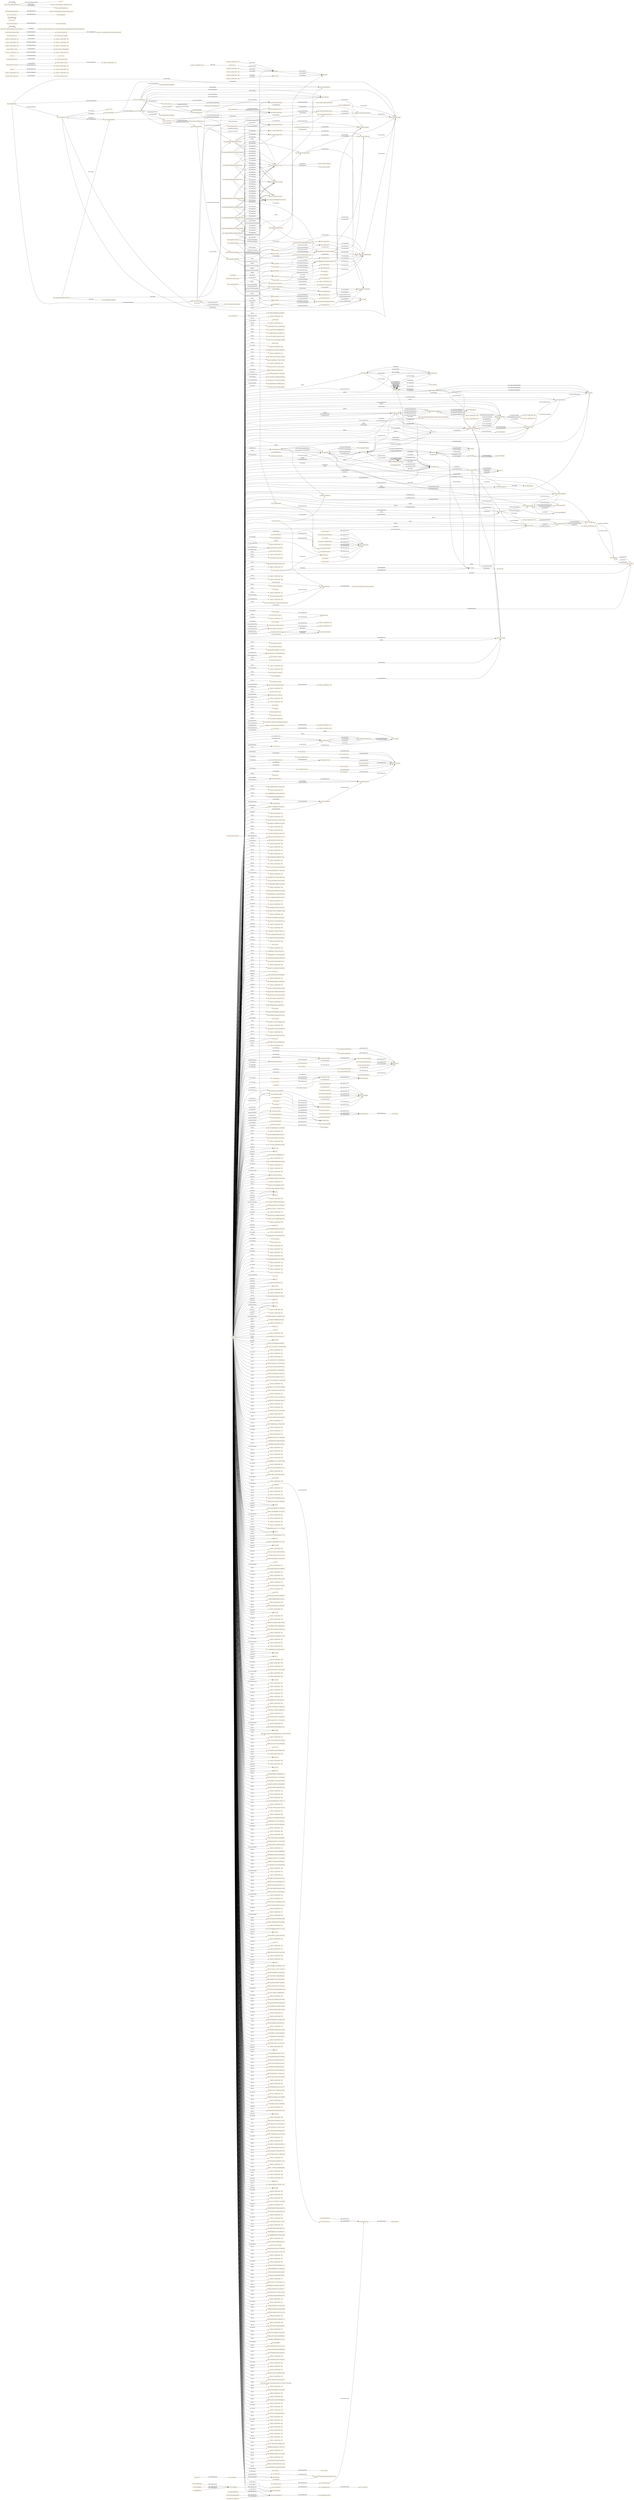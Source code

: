 digraph ar2dtool_diagram { 
rankdir=LR;
size="1501"
node [shape = rectangle, color="orange"]; "base:AggregationOfImportance" "597e33fb91fcd6abaa42477f5edd0a95" "base:OsmanDinvernoAlignmentExample" "ac3442d6234177c78152d67ac7d6e9f1" "97d2ad963d09b0ec180bb6fb7e6a3ce2" "715be238755ee6c76101fafacb8f4488" "1164b01e:18c69679be9:-7f84" "SchwartzValues:Dominance" "1164b01e:18c69679be9:-7fa5" "dul:Situation" "1164b01e:18c69679be9:-7fae" "odrl:Action" "vae:Path" "1164b01e:18c69679be9:-7f2f" "1164b01e:18c69679be9:-7f75" "SchwartzValues:PersonalFocus" "SchwartzValues:Hedonism" "SchwartzValues:Societal" "1164b01e:18c69679be9:-7f05" "vae:NodeImportance" "SchwartzValues:Universalism" "1164b01e:18c69679be9:-7f2e" "vae:AwarenessSituation" "1164b01e:18c69679be9:-7f23" "vae:Value" "1164b01e:18c69679be9:-7fb1" "1164b01e:18c69679be9:-7f9c" "1164b01e:18c69679be9:-7fc3" "SchwartzValues:Achievement" "odrl:Policy" "SchwartzValues:Stimulation" "dul:Norm" "1164b01e:18c69679be9:-7f90" "1164b01e:18c69679be9:-7f1c" "vae:AlignmentSituation" "odrl:Operator" "vae:VaeProperty" "SchwartzValues:SelfTrascendence" "1164b01e:18c69679be9:-7f65" "vae:Outcome" "https://w3id.org/framester/schema/ConceptualFrame" "vae:VaeEntity" "vae:MultiInputOutcome" "1164b01e:18c69679be9:-7f8d" "SchwartzValues:Conservation" "vae:AlignmentStatement" "SchwartzValues:Dependability" "dul:SocialObject" "SchwartzValues:Caring" "SchwartzValues:Nature" "odrl:Asset" "1164b01e:18c69679be9:-7fba" "vae:Generalization" "vae:Context" "vae:ActionOnState" "vae:VaeStatement" "vae:TaxonomyProperty" "1164b01e:18c69679be9:-7ef9" "SchwartzValues:Security" "1164b01e:18c69679be9:-7f96" "vae:ConceptNode" "dul:Object" "SchwartzValues:Tolerance" "vae:System" "SchwartzValues:Humility" "odrl:Party" "1164b01e:18c69679be9:-7fb4" "vae:Norm" "1164b01e:18c69679be9:-7f49" "1164b01e:18c69679be9:-7f93" "SchwartzValues:GrowthAndAnxietyFree" "vae:User" "vae:Sequence" "vae:AgentStatement" "vae:VaeConditionedEntity" "SchwartzValues:Tradition" "dul:Event" "vae:PromotionDemotion" "dul:Agent" "vae:ValueTaxonomyStatement" "vae:TaxonomyAlignment" "SchwartzValues:SelfEnhancement" "vae:Strategy" "1164b01e:18c69679be9:-7f0e" "vae:Agent" "SchwartzValues:Benevolence" "vae:FinalInputOutcome" "1164b01e:18c69679be9:-7f6e" "vae:VaeSituation" "SchwartzValues:Conformity" "vae:Action" "SchwartzValues:Resources" "dul:Collection" "1164b01e:18c69679be9:-7f9f" "vae:AwarenessStatement" "vae:ValueDefinition" "SchwartzValues:OpennessToChange" "1164b01e:18c69679be9:-7f0f" "1164b01e:18c69679be9:-7f54" "vae:ActingAgent" "odrl:LogicalConstraint" "vae:ValueConcept" "vae:PropertyNode" "vae:ValueProperty" "1164b01e:18c69679be9:-7fa2" "vae:ValueComparisonStatement" "1164b01e:18c69679be9:-7f17" "1164b01e:18c69679be9:-7fab" "vae:VaeStatementEntity" "vae:Criterion" "SchwartzValues:Thought" "vae:Transition" "vae:State" "dul:Entity" "1164b01e:18c69679be9:-7f22" "SchwartzValues:Face" "vae:VaeConditioningEntity" "vae:TaxonomyNode" "vae:VaePropertyStatement" "1164b01e:18c69679be9:-7fc0" "SchwartzValues:SocialFocus" "1164b01e:18c69679be9:-7f04" "1164b01e:18c69679be9:-7ef0" "odrl:Constraint" "vae:OptimizedProperty" "dul:Theory" "dul:Region" "dul:Description" "SchwartzValues:Action" "vcvf:Value" "odrl:Rule" "SchwartzValues:Power" "vae:ImportanceRelation" "SchwartzValues:Personal" "1164b01e:18c69679be9:-7ef1" "1164b01e:18c69679be9:-7fbd" "1164b01e:18c69679be9:-7fb7" "vae:ArgumentStatement" "SchwartzValues:Concern" "SchwartzValues:SelfDirection" "1164b01e:18c69679be9:-7f87" "1164b01e:18c69679be9:-7f8a" "1164b01e:18c69679be9:-7f99" "SchwartzValues:SelfProtectionAndAnxietyAvoidance" "1164b01e:18c69679be9:-7fa8" ; /*classes style*/
	"SchwartzValues:Action" -> "SchwartzValues:Thought" [ label = "owl:disjointWith" ];
	"base:balancedGiveTakeNodeImportance" -> "base:balancedGiveTakeExample" [ label = "vae:relationWith" ];
	"vae:particularizesNode" -> "https://w3id.org/framester/schema/subsumedUnder" [ label = "rdfs:subPropertyOf" ];
	"base:equalDivisionImportance3" -> "base:equalDivisionExample" [ label = "vae:relationWith" ];
	"base:equalDivisionImportance3" -> "base:contextExample2_2" [ label = "dul:hasSetting" ];
	"https://w3id.org/def/vaeontology_osman_dInverno" -> "https://w3id.org/def/vaeontology_osman_dInverno" [ label = "owl:versionIRI" ];
	"https://w3id.org/def/vaeontology_osman_dInverno" -> "https://andresh26-uam.github.io/vae-ontology/OnToology/vaeontology.ttl/documentation/ontology.owl" [ label = "owl:imports" ];
	"vae:hasConceptNode" -> "vae:hasTaxonomyNode" [ label = "rdfs:subPropertyOf" ];
	"vae:ConceptNode" -> "vae:PropertyNode" [ label = "owl:disjointWith" ];
	"vae:isTaxonomyNodeOf" -> "dul:isConstituentOf" [ label = "rdfs:subPropertyOf" ];
	"vae:proposesStatement" -> "dul:conceptualizes" [ label = "rdfs:subPropertyOf" ];
	"vae:previousInputOutcome" -> "dul:directlyFollows" [ label = "rdfs:subPropertyOf" ];
	"vae:hasTaxonomyNode" -> "dul:hasConstituent" [ label = "rdfs:subPropertyOf" ];
	"vae:nextInputOutcome" -> "dul:directlyPrecedes" [ label = "rdfs:subPropertyOf" ];
	"base:condomain" -> "base:taxonomyFigure1" [ label = "base:isCondomainFor" ];
	"base:p3Node" -> "base:p3TasksDistributedAmongVolunteers" [ label = "vae:hasPropertyTaxonomy" ];
	"base:p3Node" -> "base:p3Importance1" [ label = "vae:expressesProperty" ];
	"base:fairnessNodeImportance" -> "base:aggregationOfImportanceFairness1" [ label = "base:importanceCalculatedWith" ];
	"base:fairnessNodeImportance" -> "base:fairnessExample" [ label = "vae:relationWith" ];
	"vae:VaeSituation" -> "vae:VaeStatement" [ label = "owl:disjointWith" ];
	"base:p1Importance1" -> "base:balancedGiveTakeExample" [ label = "vae:relationWith" ];
	"vae:comparisonHasInferior" -> "dul:describes" [ label = "rdfs:subPropertyOf" ];
	"vae:hasTrace" -> "dul:isAgentInvolvedIn" [ label = "rdfs:subPropertyOf" ];
	"vae:Path" -> "1164b01e:18c69679be9:-7f54" [ label = "owl:equivalentClass" ];
	"vae:isInputOf" -> "dul:isConstituentOf" [ label = "rdfs:subPropertyOf" ];
	"base:importanceCalculatedWith" -> "dul:isDescribedBy" [ label = "rdfs:subPropertyOf" ];
	"dul:involvesAgent" -> "dul:hasParticipant" [ label = "rdfs:subPropertyOf" ];
	"base:aggregationOfImportanceDuties" -> "base:aggregationOfImportanceFairness1" [ label = "odrl:target" ];
	"base:aggregationOfImportanceDuties" -> "base:problemModeller" [ label = "odrl:assignee" ];
	"base:aggregationOfImportanceDuties" -> "base:aggregationValidation" [ label = "odrl:action" ];
	"base:p3TasksDistributedAmongVolunteers" -> "base:state1" [ label = "vae:measuredOnOutcome" ];
	"terms:license" -> "terms:license" [ label = "rdfs:subPropertyOf" ];
	"dul:isAgentInvolvedIn" -> "dul:isParticipantIn" [ label = "rdfs:subPropertyOf" ];
	"SchwartzValues:SelfTrascendence" -> "1164b01e:18c69679be9:-7ef9" [ label = "owl:equivalentClass" ];
	"vae:describesVaeStatementEntity" -> "dul:describes" [ label = "rdfs:subPropertyOf" ];
	"vae:hasPropertyTaxonomy" -> "vae:expressesProperty" [ label = "rdfs:subPropertyOf" ];
	"base:isCalculationOfImportance" -> "dul:describes" [ label = "rdfs:subPropertyOf" ];
	"base:taxonomyFigure3Alignment" -> "base:taxonomyFigure2_2" [ label = "vae:propertyExpressedAt" ];
	"dul:Event" -> "dul:Object" [ label = "owl:disjointWith" ];
	"base:p2Importance2" -> "base:balancedGiveTakeExample" [ label = "vae:relationWith" ];
	"base:balancedGiveTakeExample" -> "base:contextExample1" [ label = "dul:hasSetting" ];
	"vae:isPremiseOf" -> "dul:isConstituentOf" [ label = "rdfs:subPropertyOf" ];
	"base:importanceRangesIn" -> "dul:hasRegionDataValue" [ label = "rdfs:subPropertyOf" ];
	"vae:interpretationOn" -> "vae:describesVaeStatementEntity" [ label = "rdfs:subPropertyOf" ];
	"dul:Description" -> "dul:Situation" [ label = "owl:disjointWith" ];
	"odrl:Action" -> "odrl:Party" [ label = "owl:disjointWith" ];
	"base:importanceRangesMax" -> "base:importanceRangesIn" [ label = "rdfs:subPropertyOf" ];
	"base:equalTreatmentImportance3" -> "base:equalTreatmentExample" [ label = "vae:relationWith" ];
	"vae:madeByAgent" -> "dul:involvesAgent" [ label = "rdfs:subPropertyOf" ];
	"dul:isPreconditionOf" -> "dul:directlyPrecedes" [ label = "rdfs:subPropertyOf" ];
	"vae:isOutcomeOf" -> "dul:isConstituentOf" [ label = "rdfs:subPropertyOf" ];
	"vae:isPresentInStatement" -> "dul:isDescribedBy" [ label = "rdfs:subPropertyOf" ];
	"base:p2HelpRequestsProportionateActual" -> "base:reciprocityExample" [ label = "vae:relationWith" ];
	"base:p2HelpRequestsProportionateActual" -> "base:fairnessExample" [ label = "vae:relationWith" ];
	"base:p2HelpRequestsProportionateActual" -> "base:balancedGiveTakeExample" [ label = "vae:relationWith" ];
	"base:p2HelpRequestsProportionateActual" -> "base:state1" [ label = "vae:measuredOnOutcome" ];
	"base:aggregationOfImportanceReciprocity2" -> "base:symmetryConstraint" [ label = "odrl:refinement" ];
	"base:aggregationOfImportanceReciprocity2" -> "base:monotonicityOfAggregationConstraint" [ label = "odrl:refinement" ];
	"base:aggregationOfImportanceReciprocity2" -> "base:idempotenceConstraint" [ label = "odrl:refinement" ];
	"base:aggregationOfImportanceReciprocity2" -> "base:condomainConstraint" [ label = "odrl:refinement" ];
	"base:aggregationOfImportanceReciprocity2" -> "base:reciprocityImportance2" [ label = "dul:hasMember" ];
	"vae:hasInput" -> "dul:hasConstituent" [ label = "rdfs:subPropertyOf" ];
	"SchwartzValues:Personal" -> "SchwartzValues:Societal" [ label = "owl:disjointWith" ];
	"SchwartzValues:Personal" -> "1164b01e:18c69679be9:-7f0f" [ label = "owl:equivalentClass" ];
	"vae:hasUser" -> "vae:hasAgent" [ label = "rdfs:subPropertyOf" ];
	"base:equalDivisionImportance1" -> "base:equalDivisionExample" [ label = "vae:relationWith" ];
	"base:equalDivisionImportance1" -> "base:contextExample1" [ label = "dul:hasSetting" ];
	"vae:onState" -> "dul:hasPrecondition" [ label = "rdfs:subPropertyOf" ];
	"base:equalDivisionNode" -> "base:equalDivisionImportance1" [ label = "vae:expressesProperty" ];
	"base:equalDivisionNode" -> "base:equalTreatmentNode" [ label = "vae:directlyParticularizesNode" ];
	"base:equalDivisionNode" -> "base:p3Node" [ label = "vae:directlyGeneralizesNode" ];
	"base:equalTreatmentNode" -> "base:equalTreatmentImportance1" [ label = "vae:expressesProperty" ];
	"vae:hasActionOnState" -> "dul:hasConstituent" [ label = "rdfs:subPropertyOf" ];
	"base:p1Node3" -> "base:p1HelpRequestsProportionateOffers" [ label = "vae:hasPropertyTaxonomy" ];
	"base:p1Node3" -> "base:p1Importance3" [ label = "vae:expressesProperty" ];
	"base:p1HelpRequestsProportionateOffers" -> "base:reciprocityExample" [ label = "vae:relationWith" ];
	"base:p1HelpRequestsProportionateOffers" -> "base:fairnessExample" [ label = "vae:relationWith" ];
	"base:p1HelpRequestsProportionateOffers" -> "base:balancedGiveTakeExample" [ label = "vae:relationWith" ];
	"base:p1HelpRequestsProportionateOffers" -> "base:state1" [ label = "vae:measuredOnOutcome" ];
	"vae:hasPropertyNode" -> "vae:hasTaxonomyNode" [ label = "rdfs:subPropertyOf" ];
	"base:aggregationOfImportanceEqualTreatment3" -> "base:symmetryConstraint" [ label = "odrl:refinement" ];
	"base:aggregationOfImportanceEqualTreatment3" -> "base:monotonicityOfAggregationConstraint" [ label = "odrl:refinement" ];
	"base:aggregationOfImportanceEqualTreatment3" -> "base:idempotenceConstraint" [ label = "odrl:refinement" ];
	"base:aggregationOfImportanceEqualTreatment3" -> "base:condomainConstraint" [ label = "odrl:refinement" ];
	"base:aggregationOfImportanceEqualTreatment3" -> "base:equalDivisionImportance3" [ label = "dul:hasMember" ];
	"dul:hasPrecondition" -> "dul:directlyFollows" [ label = "rdfs:subPropertyOf" ];
	"base:p3Importance2" -> "base:equalDivisionExample" [ label = "vae:relationWith" ];
	"vae:hasPropertyOfSuperior" -> "dul:describes" [ label = "rdfs:subPropertyOf" ];
	"base:balancedGiveTakeNode" -> "base:balancedGiveTakeNodeImportance" [ label = "vae:expressesProperty" ];
	"base:balancedGiveTakeNode" -> "base:p2Node" [ label = "vae:directlyGeneralizesNode" ];
	"base:balancedGiveTakeNode" -> "base:p1Node" [ label = "vae:directlyGeneralizesNode" ];
	"SchwartzValues:Conservation" -> "1164b01e:18c69679be9:-7f2f" [ label = "owl:equivalentClass" ];
	"base:equalTreatmentNode3" -> "base:equalTreatmentImportance3" [ label = "vae:expressesProperty" ];
	"base:p2Node3" -> "base:p2HelpRequestsProportionateActual" [ label = "vae:hasPropertyTaxonomy" ];
	"base:p2Node3" -> "base:p2Importance3" [ label = "vae:expressesProperty" ];
	"base:problemModeller" -> "base:exampleSystem" [ label = "vae:isUserOfSystem" ];
	"base:problemModeller" -> "base:contextExample1" [ label = "dul:hasSetting" ];
	"base:isCondomainFor" -> "dul:isRegionFor" [ label = "rdfs:subPropertyOf" ];
	"vae:isPropertyNodeOf" -> "vae:isTaxonomyNodeOf" [ label = "rdfs:subPropertyOf" ];
	"base:aggregationOfImportanceEqualDivision2" -> "base:symmetryConstraint" [ label = "odrl:refinement" ];
	"base:aggregationOfImportanceEqualDivision2" -> "base:monotonicityOfAggregationConstraint" [ label = "odrl:refinement" ];
	"base:aggregationOfImportanceEqualDivision2" -> "base:idempotenceConstraint" [ label = "odrl:refinement" ];
	"base:aggregationOfImportanceEqualDivision2" -> "base:condomainConstraint" [ label = "odrl:refinement" ];
	"base:aggregationOfImportanceEqualDivision2" -> "base:p3Importance2" [ label = "dul:hasMember" ];
	"SchwartzValues:Societal" -> "1164b01e:18c69679be9:-7ef1" [ label = "owl:equivalentClass" ];
	"base:reciprocityImportance2" -> "base:reciprocityExample" [ label = "vae:relationWith" ];
	"vae:Transition" -> "1164b01e:18c69679be9:-7f49" [ label = "owl:equivalentClass" ];
	"base:fairnessNodeImportance2" -> "base:fairnessExample" [ label = "vae:relationWith" ];
	"vae:comparisonHasSuperior" -> "dul:describes" [ label = "rdfs:subPropertyOf" ];
	"vae:hasOutcome" -> "dul:hasConstituent" [ label = "rdfs:subPropertyOf" ];
	"vae:Norm" -> "vae:ValueTaxonomyStatement" [ label = "owl:disjointWith" ];
	"vae:importanceValue" -> "dul:hasDataValue" [ label = "rdfs:subPropertyOf" ];
	"vae:isProposedByAgent" -> "dul:isConceptualizedBy" [ label = "rdfs:subPropertyOf" ];
	"SchwartzValues:Dominance" -> "SchwartzValues:Resources" [ label = "owl:disjointWith" ];
	"vae:isEntityOf" -> "vae:isPresentInStatement" [ label = "rdfs:subPropertyOf" ];
	"vae:MultiInputOutcome" -> "vae:Sequence" [ label = "rdfs:seeAlso" ];
	"base:aggregationOfImportanceBalanceGiveTake1" -> "base:idempotenceConstraint" [ label = "odrl:refinement" ];
	"base:aggregationOfImportanceBalanceGiveTake1" -> "base:p2Importance1" [ label = "dul:hasMember" ];
	"base:aggregationOfImportanceBalanceGiveTake1" -> "base:monotonicityOfAggregationConstraint" [ label = "odrl:refinement" ];
	"base:aggregationOfImportanceBalanceGiveTake1" -> "base:p1Importance1" [ label = "dul:hasMember" ];
	"base:aggregationOfImportanceBalanceGiveTake1" -> "base:symmetryConstraint" [ label = "odrl:refinement" ];
	"base:aggregationOfImportanceBalanceGiveTake1" -> "base:condomainConstraint" [ label = "odrl:refinement" ];
	"vae:propertyExpressedAt" -> "vae:isPresentInStatement" [ label = "rdfs:subPropertyOf" ];
	"base:balancedGiveTakeNodeImportance2" -> "base:balancedGiveTakeExample" [ label = "vae:relationWith" ];
	"vae:hasState" -> "dul:isAgentInvolvedIn" [ label = "rdfs:subPropertyOf" ];
	"vae:AwarenessStatement" -> "vae:AlignmentStatement" [ label = "rdfs:seeAlso" ];
	"base:equalTreatmentImportance1" -> "base:equalTreatmentExample" [ label = "vae:relationWith" ];
	"vae:isConceptNodeOf" -> "vae:isTaxonomyNodeOf" [ label = "rdfs:subPropertyOf" ];
	"SchwartzValues:Caring" -> "SchwartzValues:Dependability" [ label = "owl:disjointWith" ];
	"base:p3Node2" -> "base:p3TasksDistributedAmongVolunteers" [ label = "vae:hasPropertyTaxonomy" ];
	"base:p3Node2" -> "base:p3Importance2" [ label = "vae:expressesProperty" ];
	"vae:hasRootNode" -> "vae:hasConceptNode" [ label = "rdfs:subPropertyOf" ];
	"vae:isAgentOfSystem" -> "dul:isMemberOf" [ label = "rdfs:subPropertyOf" ];
	"vae:ValueConcept" -> "http://www.ontologydesignpatterns.org/ont/values/valuecore#Value" [ label = "rdfs:seeAlso" ];
	"base:equalDivisionNode2" -> "base:equalDivisionImportance2" [ label = "vae:expressesProperty" ];
	"base:equalDivisionNode2" -> "base:equalTreatmentNode2" [ label = "vae:directlyParticularizesNode" ];
	"base:equalDivisionNode2" -> "base:p3Node2" [ label = "vae:directlyGeneralizesNode" ];
	"base:equalPayImportance1" -> "base:equalPayExample" [ label = "vae:relationWith" ];
	"vae:isInputOutcomeOf" -> "dul:isConstituentOf" [ label = "rdfs:subPropertyOf" ];
	"base:hasCondomain" -> "dul:hasRegion" [ label = "rdfs:subPropertyOf" ];
	"base:p1Importance2" -> "base:balancedGiveTakeExample" [ label = "vae:relationWith" ];
	"vae:isTaxonomyPropertyOf" -> "vae:propertyExpressedAt" [ label = "rdfs:subPropertyOf" ];
	"vae:directlyParticularizesNode" -> "vae:particularizesNode" [ label = "rdfs:subPropertyOf" ];
	"vae:isRootNodeOf" -> "vae:isConceptNodeOf" [ label = "rdfs:subPropertyOf" ];
	"vae:expressesProperty" -> "vae:describesVaeStatementEntity" [ label = "rdfs:subPropertyOf" ];
	"vae:hasAgent" -> "dul:hasMember" [ label = "rdfs:subPropertyOf" ];
	"vae:isFollowedByAgent" -> "dul:hasParticipant" [ label = "rdfs:subPropertyOf" ];
	"base:aggregationOfImportanceFairness1" -> "base:symmetryConstraint" [ label = "odrl:refinement" ];
	"base:aggregationOfImportanceFairness1" -> "base:reciprocityImportance1" [ label = "dul:hasMember" ];
	"base:aggregationOfImportanceFairness1" -> "base:monotonicityOfAggregationConstraint" [ label = "odrl:refinement" ];
	"base:aggregationOfImportanceFairness1" -> "base:idempotenceConstraint" [ label = "odrl:refinement" ];
	"base:aggregationOfImportanceFairness1" -> "base:equalTreatmentImportance1" [ label = "dul:hasMember" ];
	"base:aggregationOfImportanceFairness1" -> "base:condomainConstraint" [ label = "odrl:refinement" ];
	"vae:hasRelationWithProperty" -> "https://w3id.org/framester/schema/hasPerspective" [ label = "rdfs:subPropertyOf" ];
	"vae:measuredOnOutcome" -> "dul:describes" [ label = "rdfs:subPropertyOf" ];
	"vae:perform" -> "dul:hasPostcondition" [ label = "rdfs:subPropertyOf" ];
	"vcvf:Value" -> "vae:Value" [ label = "owl:equivalentClass" ];
	"base:agentExample1" -> "base:taxonomyFigure1" [ label = "vae:proposesStatement" ];
	"base:agentExample1" -> "base:contextExample1" [ label = "dul:hasSetting" ];
	"vae:directlyGeneralizesNode" -> "vae:generalizesNode" [ label = "rdfs:subPropertyOf" ];
	"vae:isTraceOfSystem" -> "dul:involvesAgent" [ label = "rdfs:subPropertyOf" ];
	"vae:degreeOfSatisfaction" -> "dul:hasDataValue" [ label = "rdfs:subPropertyOf" ];
	"base:aggregationOfImportanceEqualTreatment1" -> "base:equalPayImportance1" [ label = "dul:hasMember" ];
	"base:aggregationOfImportanceEqualTreatment1" -> "base:monotonicityOfAggregationConstraint" [ label = "odrl:refinement" ];
	"base:aggregationOfImportanceEqualTreatment1" -> "base:symmetryConstraint" [ label = "odrl:refinement" ];
	"base:aggregationOfImportanceEqualTreatment1" -> "base:equalDivisionImportance1" [ label = "dul:hasMember" ];
	"base:aggregationOfImportanceEqualTreatment1" -> "base:idempotenceConstraint" [ label = "odrl:refinement" ];
	"base:aggregationOfImportanceEqualTreatment1" -> "base:condomainConstraint" [ label = "odrl:refinement" ];
	"base:p2Importance3" -> "base:balancedGiveTakeExample" [ label = "vae:relationWith" ];
	"vae:conditionsActionIn" -> "dul:isPreconditionOf" [ label = "rdfs:subPropertyOf" ];
	"vae:superiorInComparison" -> "dul:isDescribedBy" [ label = "rdfs:subPropertyOf" ];
	"base:fairnessNode2" -> "base:fairnessNodeImportance2" [ label = "vae:expressesProperty" ];
	"base:fairnessNode2" -> "base:reciprocityNode2" [ label = "vae:directlyGeneralizesNode" ];
	"base:fairnessNode2" -> "base:equalTreatmentNode2" [ label = "vae:directlyGeneralizesNode" ];
	"vae:System" -> "vae:User" [ label = "owl:disjointWith" ];
	"base:taxonomyFigure2_1" -> "base:condomain" [ label = "base:hasCondomain" ];
	"base:taxonomyFigure2_1" -> "base:fairnessNode2" [ label = "vae:hasRootNode" ];
	"base:taxonomyFigure2_1" -> "base:reciprocityNode2" [ label = "vae:hasConceptNode" ];
	"base:taxonomyFigure2_1" -> "base:equalTreatmentNode2" [ label = "vae:hasConceptNode" ];
	"base:taxonomyFigure2_1" -> "base:taxonomyFigure2Alignment" [ label = "vae:expressesProperty" ];
	"base:taxonomyFigure2_1" -> "base:contextExample2_1" [ label = "dul:hasSetting" ];
	"vae:ValueTaxonomyStatement" -> "vae:TaxonomyAlignment" [ label = "rdfs:seeAlso" ];
	"vae:TaxonomyNode" -> "vae:ValueTaxonomyStatement" [ label = "rdfs:seeAlso" ];
	"vae:followsStrategy" -> "dul:isParticipantIn" [ label = "rdfs:subPropertyOf" ];
	"vae:hasPropertyOfInferior" -> "dul:describes" [ label = "rdfs:subPropertyOf" ];
	"vae:composedBySequence" -> "dul:hasConstituent" [ label = "rdfs:subPropertyOf" ];
	"vae:AlignmentSituation" -> "vae:AwarenessSituation" [ label = "owl:disjointWith" ];
	"https://w3id.org/def/vaeontology" -> "vae:" [ label = "vann:preferredNamespaceUri" ];
	"https://w3id.org/def/vaeontology" -> "https://creativecommons.org/licenses/by/4.0/" [ label = "terms:license" ];
	"https://w3id.org/def/vaeontology" -> "https://w3id.org/def/vaeontology" [ label = "owl:versionIRI" ];
	"https://w3id.org/def/vaeontology" -> "https://chowlk.linkeddata.es" [ label = "mod:createdWith" ];
	"vae:isActionOnStateOfStrategy" -> "dul:isConstituentOf" [ label = "rdfs:subPropertyOf" ];
	"vae:startsWithInputOutcome" -> "vae:hasInputOutcome" [ label = "rdfs:subPropertyOf" ];
	"vae:isOptimizationOfProperty" -> "dul:describes" [ label = "rdfs:subPropertyOf" ];
	"base:equalPayExample" -> "base:contextExample1" [ label = "dul:hasSetting" ];
	"vae:propertyOptimizedAt" -> "dul:isDescribedBy" [ label = "rdfs:subPropertyOf" ];
	"base:equalDivisionImportance2" -> "base:equalDivisionExample" [ label = "vae:relationWith" ];
	"base:equalDivisionImportance2" -> "base:contextExample2_1" [ label = "dul:hasSetting" ];
	"base:equalTreatmentExample" -> "base:contextExample1" [ label = "dul:hasSetting" ];
	"SchwartzValues:Humility" -> "SchwartzValues:Universalism" [ label = "owl:disjointWith" ];
	"SchwartzValues:Humility" -> "1164b01e:18c69679be9:-7f23" [ label = "owl:equivalentClass" ];
	"vae:FinalInputOutcome" -> "vae:Sequence" [ label = "rdfs:seeAlso" ];
	"base:taxonomyFigure1" -> "base:condomain" [ label = "base:hasCondomain" ];
	"base:taxonomyFigure1" -> "base:fairnessNode" [ label = "vae:hasRootNode" ];
	"base:taxonomyFigure1" -> "base:reciprocityNode" [ label = "vae:hasConceptNode" ];
	"base:taxonomyFigure1" -> "base:equalTreatmentNode" [ label = "vae:hasConceptNode" ];
	"base:taxonomyFigure1" -> "base:taxonomyFigure1Alignment" [ label = "vae:expressesProperty" ];
	"base:taxonomyFigure1" -> "base:contextExample1" [ label = "dul:hasSetting" ];
	"odrl:target" -> "odrl:relation" [ label = "rdfs:subPropertyOf" ];
	"SchwartzValues:SelfEnhancement" -> "1164b01e:18c69679be9:-7f05" [ label = "owl:equivalentClass" ];
	"base:reciprocityNode" -> "base:reciprocityImportance1" [ label = "vae:expressesProperty" ];
	"base:reciprocityNode" -> "base:balancedGiveTakeNode" [ label = "vae:directlyGeneralizesNode" ];
	"dul:directlyPrecedes" -> "dul:precedes" [ label = "rdfs:subPropertyOf" ];
	"vae:makesAction" -> "dul:isAgentInvolvedIn" [ label = "rdfs:subPropertyOf" ];
	"vae:satisfiesProperty" -> "dul:isDescribedBy" [ label = "rdfs:subPropertyOf" ];
	"base:p3Importance3" -> "base:equalDivisionExample" [ label = "vae:relationWith" ];
	"vae:TaxonomyAlignment" -> "vae:ValueTaxonomy" [ label = "rdfs:seeAlso" ];
	"base:balancedGiveTakeNode2" -> "base:balancedGiveTakeNodeImportance2" [ label = "vae:expressesProperty" ];
	"base:balancedGiveTakeNode2" -> "base:p2Node2" [ label = "vae:directlyGeneralizesNode" ];
	"base:balancedGiveTakeNode2" -> "base:p1Node2" [ label = "vae:directlyGeneralizesNode" ];
	"base:fairnessNode" -> "base:fairnessNodeImportance" [ label = "vae:expressesProperty" ];
	"base:fairnessNode" -> "base:reciprocityNode" [ label = "vae:directlyGeneralizesNode" ];
	"base:fairnessNode" -> "base:equalTreatmentNode" [ label = "vae:directlyGeneralizesNode" ];
	"vae:relationWith" -> "https://w3id.org/framester/schema/perspectiveOn" [ label = "rdfs:subPropertyOf" ];
	"base:fairnessNodeImportance3" -> "base:fairnessExample" [ label = "vae:relationWith" ];
	"vae:NodeImportance" -> "vae:ValueTaxonomy" [ label = "rdfs:seeAlso" ];
	"vae:NodeImportance" -> "vae:ImportanceRelation" [ label = "rdfs:seeAlso" ];
	"base:hasNProperties" -> "dul:hasDataValue" [ label = "rdfs:subPropertyOf" ];
	"vae:Action" -> "vae:ActingAgent" [ label = "rdfs:seeAlso" ];
	"base:reciprocityNode2" -> "base:reciprocityImportance2" [ label = "vae:expressesProperty" ];
	"base:reciprocityNode2" -> "base:balancedGiveTakeNode2" [ label = "vae:directlyGeneralizesNode" ];
	"vae:inferiorInComparison" -> "dul:isDescribedBy" [ label = "rdfs:subPropertyOf" ];
	"base:p1Node" -> "base:p1HelpRequestsProportionateOffers" [ label = "vae:hasPropertyTaxonomy" ];
	"base:p1Node" -> "base:p1Importance1" [ label = "vae:expressesProperty" ];
	"vae:VaeEntity" -> "vae:Context" [ label = "rdfs:seeAlso" ];
	"vae:isClaimOf" -> "dul:isConstituentOf" [ label = "rdfs:subPropertyOf" ];
	"base:aggregationOfImportanceBalanceGiveTake2" -> "base:symmetryConstraint" [ label = "odrl:refinement" ];
	"base:aggregationOfImportanceBalanceGiveTake2" -> "base:monotonicityOfAggregationConstraint" [ label = "odrl:refinement" ];
	"base:aggregationOfImportanceBalanceGiveTake2" -> "base:idempotenceConstraint" [ label = "odrl:refinement" ];
	"base:aggregationOfImportanceBalanceGiveTake2" -> "base:condomainConstraint" [ label = "odrl:refinement" ];
	"base:aggregationOfImportanceBalanceGiveTake2" -> "base:p1Importance2" [ label = "dul:hasMember" ];
	"base:p2Importance1" -> "base:balancedGiveTakeExample" [ label = "vae:relationWith" ];
	"vae:hasInputOutcome" -> "dul:hasConstituent" [ label = "rdfs:subPropertyOf" ];
	"vae:isPropertyOfSuperiorOf" -> "dul:isDescribedBy" [ label = "rdfs:subPropertyOf" ];
	"vae:isStateOfAgent" -> "dul:involvesAgent" [ label = "rdfs:subPropertyOf" ];
	"vae:Generalization" -> "vae:generalizesNode" [ label = "rdfs:seeAlso" ];
	"vae:Generalization" -> "vae:ImportanceRelation" [ label = "owl:disjointWith" ];
	"vae:Context" -> "vae:VaeObject" [ label = "rdfs:seeAlso" ];
	"base:equalTreatmentImportance2" -> "base:equalTreatmentExample" [ label = "vae:relationWith" ];
	"NULL" -> "6d332c76bb0efbad3ba97c194c948d1f" [ label = "rdf:first" ];
	"NULL" -> "1164b01e:18c69679be9:-7f51" [ label = "rdf:rest" ];
	"NULL" -> "552ac89c236f84658566858c418e6777" [ label = "rdf:rest" ];
	"NULL" -> "245f7475fd157f88bcf1cd2faa71bd5e" [ label = ":head" ];
	"NULL" -> "vae:TaxonomyAlignment" [ label = "rdf:first" ];
	"NULL" -> "1164b01e:18c69679be9:-7fd9" [ label = "rdf:rest" ];
	"NULL" -> "aef77e320a5d4c408bbbf46f0e7498ba" [ label = "rdf:rest" ];
	"NULL" -> "base:rimp" [ label = "rdf:first" ];
	"NULL" -> "vae:VaeSituation" [ label = "rdf:first" ];
	"NULL" -> "vae:directlyGeneralizesNode" [ label = ":propertyPredicate" ];
	"NULL" -> "base:n" [ label = ":argument1" ];
	"NULL" -> "e0d525755a3f42512ffbf9fbfdf73acd" [ label = ":head" ];
	"NULL" -> "1164b01e:18c69679be9:-7eac" [ label = "rdf:rest" ];
	"NULL" -> "base:rimp" [ label = ":argument2" ];
	"NULL" -> "e661357e88dd3b94098e0983e0cc9f3c" [ label = "rdf:rest" ];
	"NULL" -> "1164b01e:18c69679be9:-7ec1" [ label = "owl:members" ];
	"NULL" -> "1164b01e:18c69679be9:-7ff3" [ label = "rdf:rest" ];
	"NULL" -> "1164b01e:18c69679be9:-7f0d" [ label = "owl:intersectionOf" ];
	"NULL" -> "SchwartzValues:SelfEnhancement" [ label = "owl:allValuesFrom" ];
	"NULL" -> "vae:onState" [ label = "owl:onProperty" ];
	"NULL" -> "vae:hasPropertyNode" [ label = ":propertyPredicate" ];
	"NULL" -> "base:taxonomyStatement" [ label = ":argument1" ];
	"NULL" -> "vae:VaeProperty" [ label = "rdf:first" ];
	"NULL" -> "vae:makesAction" [ label = "owl:onProperty" ];
	"NULL" -> "8728194f56871ed3b918c622884e246b" [ label = "rdf:rest" ];
	"NULL" -> "1164b01e:18c69679be9:-7fc1" [ label = "rdf:rest" ];
	"NULL" -> "c7a6f10761ef76c493ffac0bc1cf7879" [ label = "rdf:first" ];
	"NULL" -> "bcd18a11f9b4c16f66d63ec7357fd427" [ label = "rdf:rest" ];
	"NULL" -> "vae:Sequence" [ label = "rdf:first" ];
	"NULL" -> "base:ta" [ label = ":argument2" ];
	"NULL" -> "base:cpi" [ label = ":argument2" ];
	"NULL" -> "base:cpi" [ label = ":argument1" ];
	"NULL" -> "vae:expressesProperty" [ label = "owl:onProperty" ];
	"NULL" -> "1164b01e:18c69679be9:-7ff2" [ label = "owl:distinctMembers" ];
	"NULL" -> "914659046722f0986c2f956a168484c1" [ label = "rdf:rest" ];
	"NULL" -> "c9a534dac08e7be0c9537022a378be21" [ label = "rdf:rest" ];
	"NULL" -> "5f8adb022a3e847537228cfbce270d70" [ label = "rdf:first" ];
	"NULL" -> "odrl:target" [ label = "owl:onProperty" ];
	"NULL" -> "1164b01e:18c69679be9:-7fce" [ label = ":arguments" ];
	"NULL" -> "base:p1Node" [ label = "rdf:first" ];
	"NULL" -> "vae:TaxonomyProperty" [ label = "owl:someValuesFrom" ];
	"NULL" -> "7046e1005e0101cb506bb61965be9076" [ label = "rdf:rest" ];
	"NULL" -> "dul:Norm" [ label = "rdf:first" ];
	"NULL" -> "c7eeff7713d7d71a4ed8f61d5fb7f299" [ label = "rdf:rest" ];
	"NULL" -> "SchwartzValues:SocialFocus" [ label = "owl:allValuesFrom" ];
	"NULL" -> "1164b01e:18c69679be9:-7fdb" [ label = "rdf:rest" ];
	"NULL" -> "base:p2" [ label = ":argument1" ];
	"NULL" -> "vae:isOptimizationOfProperty" [ label = "owl:onProperty" ];
	"NULL" -> "af574e4a963090f5bbcde7d4ad7dac6c" [ label = "rdf:first" ];
	"NULL" -> "1164b01e:18c69679be9:-7fb0" [ label = "owl:unionOf" ];
	"NULL" -> "8a0e486bc62be22515ec8951dd34227d" [ label = "rdf:rest" ];
	"NULL" -> "dul:hasSetting" [ label = "owl:onProperty" ];
	"NULL" -> "SchwartzValues:focus" [ label = "owl:onProperty" ];
	"NULL" -> "1164b01e:18c69679be9:-7ee4" [ label = "rdf:rest" ];
	"NULL" -> "odrl:Rule" [ label = "rdf:first" ];
	"NULL" -> "1164b01e:18c69679be9:-7ea5" [ label = "rdf:rest" ];
	"NULL" -> "1164b01e:18c69679be9:-7ec6" [ label = "owl:members" ];
	"NULL" -> "1164b01e:18c69679be9:-7ee0" [ label = "rdf:rest" ];
	"NULL" -> "820dec004d0fe6ee8255359e7e7fdf5c" [ label = "rdf:first" ];
	"NULL" -> "1164b01e:18c69679be9:-7f18" [ label = "rdf:rest" ];
	"NULL" -> "1164b01e:18c69679be9:-7f9b" [ label = "owl:unionOf" ];
	"NULL" -> "1164b01e:18c69679be9:-7eb2" [ label = "rdf:rest" ];
	"NULL" -> "vae:State" [ label = "owl:someValuesFrom" ];
	"NULL" -> "1164b01e:18c69679be9:-7f25" [ label = "rdf:rest" ];
	"NULL" -> "owl:real" [ label = "owl:someValuesFrom" ];
	"NULL" -> "vae:NodeImportance" [ label = ":classPredicate" ];
	"NULL" -> "base:t" [ label = ":argument2" ];
	"NULL" -> "base:t" [ label = ":argument1" ];
	"NULL" -> "1164b01e:18c69679be9:-7ecc" [ label = "owl:members" ];
	"NULL" -> "dul:Region" [ label = "rdf:first" ];
	"NULL" -> "SchwartzValues:Tolerance" [ label = "rdf:first" ];
	"NULL" -> "base:pval3" [ label = ":argument1" ];
	"NULL" -> "1164b01e:18c69679be9:-7f82" [ label = "rdf:rest" ];
	"NULL" -> "1164b01e:18c69679be9:-7ff9" [ label = "rdf:rest" ];
	"NULL" -> "28260ad50f460bed0d44e7f1f1f01302" [ label = "rdf:rest" ];
	"NULL" -> "base:ts" [ label = ":argument2" ];
	"NULL" -> "vae:followsStrategy" [ label = "owl:onProperty" ];
	"NULL" -> "dul:hasMember" [ label = ":propertyPredicate" ];
	"NULL" -> "rdf:value" [ label = ":propertyPredicate" ];
	"NULL" -> "base:cc" [ label = "rdf:first" ];
	"NULL" -> "1164b01e:18c69679be9:-7ebf" [ label = "rdf:rest" ];
	"NULL" -> "1164b01e:18c69679be9:-7ffc" [ label = "owl:withRestrictions" ];
	"NULL" -> "560b98c1b6bdb641474d9f4fce6c1d59" [ label = "rdf:first" ];
	"NULL" -> "c7f1e5bfa4a4caff2bf8aec01f2acfcb" [ label = "rdf:first" ];
	"NULL" -> "1164b01e:18c69679be9:-7fc7" [ label = "rdf:rest" ];
	"NULL" -> "base:res" [ label = "rdf:first" ];
	"NULL" -> "base:ni" [ label = ":argument1" ];
	"NULL" -> "1164b01e:18c69679be9:-7ed0" [ label = "owl:members" ];
	"NULL" -> "SchwartzValues:PersonalFocus" [ label = "owl:allValuesFrom" ];
	"NULL" -> "ef449f9ebf2ea3f54cbcb6e0a7bb7242" [ label = "rdf:first" ];
	"NULL" -> "SchwartzValues:GrowthAndAnxietyFree" [ label = "owl:allValuesFrom" ];
	"NULL" -> "base:pimp3" [ label = ":argument2" ];
	"NULL" -> "f9960ec1cf15f039fdadadcf83b5f9ee" [ label = "rdf:rest" ];
	"NULL" -> "vae:perform" [ label = "owl:onProperty" ];
	"NULL" -> "http://www.w3.org/2003/11/swrlb#multiply" [ label = ":builtin" ];
	"NULL" -> "1164b01e:18c69679be9:-7eea" [ label = "rdf:rest" ];
	"NULL" -> "1164b01e:18c69679be9:-7faa" [ label = "owl:unionOf" ];
	"NULL" -> "1164b01e:18c69679be9:-7fe1" [ label = "rdf:rest" ];
	"NULL" -> "76ee12a832df1fd731d72ddf46e8ae0d" [ label = "rdf:first" ];
	"NULL" -> "vae:hasInputOutcome" [ label = "owl:onProperty" ];
	"NULL" -> "bf9e0e1d3ab0152697775a37fe10aa09" [ label = "rdf:first" ];
	"NULL" -> "96153cca0413563e5d40629fe7fbb21d" [ label = "rdf:rest" ];
	"NULL" -> "095c5dbb0e3e90ce2f73c9f0fa959fb3" [ label = "rdf:first" ];
	"NULL" -> "dul:Description" [ label = "owl:someValuesFrom" ];
	"NULL" -> "b7ed8b7b1b5e1ff1bc4f237e59c45723" [ label = "rdf:first" ];
	"NULL" -> "vae:State" [ label = "rdf:first" ];
	"NULL" -> "0078dc3a14de23c34b5fb32a7cdcc74c" [ label = "rdf:first" ];
	"NULL" -> "http://www.w3.org/2003/11/swrlb#divide" [ label = ":builtin" ];
	"NULL" -> "1164b01e:18c69679be9:-7fee" [ label = "rdf:rest" ];
	"NULL" -> "008cb9b3ae1187a198791b6718dd9a44" [ label = "rdf:first" ];
	"NULL" -> "b3e557219cbb485f47348c03907d4cee" [ label = "rdf:rest" ];
	"NULL" -> "1164b01e:18c69679be9:-7faf" [ label = "rdf:rest" ];
	"NULL" -> "e9217833bdc1518b10362a49ba99c418" [ label = "rdf:rest" ];
	"NULL" -> "eca6d3ec91a675c6b02654be1596ae47" [ label = "rdf:first" ];
	"NULL" -> "1164b01e:18c69679be9:-7f0a" [ label = "rdf:rest" ];
	"NULL" -> "1164b01e:18c69679be9:-7ffb" [ label = "rdf:rest" ];
	"NULL" -> "odrl:Operator" [ label = "rdf:first" ];
	"NULL" -> "27f108ce801ada16c2e77037a90533de" [ label = "rdf:rest" ];
	"NULL" -> "1164b01e:18c69679be9:-7f8c" [ label = "owl:unionOf" ];
	"NULL" -> "5b77b691914d89e729ec26ac813e80c0" [ label = ":body" ];
	"NULL" -> "1164b01e:18c69679be9:-7f2e" [ label = "rdf:first" ];
	"NULL" -> "1164b01e:18c69679be9:-7fc2" [ label = "owl:unionOf" ];
	"NULL" -> "dul:Theory" [ label = "rdf:first" ];
	"NULL" -> "06205a784b66534e5c2197f0a3513e9c" [ label = "rdf:rest" ];
	"NULL" -> "1164b01e:18c69679be9:-7f64" [ label = "owl:unionOf" ];
	"NULL" -> "1164b01e:18c69679be9:-7f74" [ label = "owl:unionOf" ];
	"NULL" -> "1164b01e:18c69679be9:-7ec5" [ label = "rdf:rest" ];
	"NULL" -> "99eedf82be1c35a0b71d11733862b945" [ label = ":head" ];
	"NULL" -> "7a1d609a6863c9651ef3d8e7f9b2b09c" [ label = "rdf:first" ];
	"NULL" -> "vae:ValueTaxonomyStatement" [ label = "rdf:first" ];
	"NULL" -> "vae:generalizesNode" [ label = "owl:onProperty" ];
	"NULL" -> "vae:PropertyNode" [ label = "owl:someValuesFrom" ];
	"NULL" -> "3724ef9af4b3c843e4ef0f612565032b" [ label = "rdf:rest" ];
	"NULL" -> "1164b01e:18c69679be9:-7f15" [ label = "owl:intersectionOf" ];
	"NULL" -> "1164b01e:18c69679be9:-7ed2" [ label = "rdf:rest" ];
	"NULL" -> "vae:isTaxonomyNodeOf" [ label = "owl:onProperty" ];
	"NULL" -> "1164b01e:18c69679be9:-7fda" [ label = ":arguments" ];
	"NULL" -> "1164b01e:18c69679be9:-7f06" [ label = "rdf:rest" ];
	"NULL" -> "3e0aed6fbbb6a21d177259363355388c" [ label = "rdf:first" ];
	"NULL" -> "1164b01e:18c69679be9:-7fbf" [ label = "owl:unionOf" ];
	"NULL" -> "72601cc02541a626e1480380c51c5271" [ label = "rdf:first" ];
	"NULL" -> "SchwartzValues:SelfTrascendence" [ label = "owl:someValuesFrom" ];
	"NULL" -> "vae:composedBySequence" [ label = "owl:onProperty" ];
	"NULL" -> "1164b01e:18c69679be9:-7f13" [ label = "rdf:rest" ];
	"NULL" -> "b6f2f917894ece2e42f1ebb0ea0ac643" [ label = "rdf:rest" ];
	"NULL" -> "dul:satisfies" [ label = "owl:onProperty" ];
	"NULL" -> "1164b01e:18c69679be9:-7edf" [ label = "rdf:rest" ];
	"NULL" -> "vae:hasRootNode" [ label = ":propertyPredicate" ];
	"NULL" -> "SchwartzValues:Conformity" [ label = "rdf:first" ];
	"NULL" -> "vae:isUserOfSystem" [ label = "owl:onProperty" ];
	"NULL" -> "1164b01e:18c69679be9:-7fe7" [ label = "rdf:rest" ];
	"NULL" -> "1164b01e:18c69679be9:-7eec" [ label = "rdf:rest" ];
	"NULL" -> "vae:hasTrace" [ label = "owl:onProperty" ];
	"NULL" -> "1164b01e:18c69679be9:-7ead" [ label = "rdf:rest" ];
	"NULL" -> "c1bc5eecc594972b4ba0fb691e82c4cd" [ label = "rdf:rest" ];
	"NULL" -> "c00f865761f7bcd155ce0f11e004bb0d" [ label = ":head" ];
	"NULL" -> "SchwartzValues:Hedonism" [ label = "rdf:first" ];
	"NULL" -> "base:cp" [ label = "rdf:first" ];
	"NULL" -> "52f23c5b3441086a39b7a77f6f6144cb" [ label = "rdf:rest" ];
	"NULL" -> "vae:ValueTaxonomyStatement" [ label = ":classPredicate" ];
	"NULL" -> "32b4ef114a91c646b889119d724e8701" [ label = "rdf:first" ];
	"NULL" -> "1164b01e:18c69679be9:-7f53" [ label = "owl:intersectionOf" ];
	"NULL" -> "1164b01e:18c69679be9:-7eba" [ label = "rdf:rest" ];
	"NULL" -> "1164b01e:18c69679be9:-7fb5" [ label = "rdf:rest" ];
	"NULL" -> "1164b01e:18c69679be9:-7ff0" [ label = "rdf:rest" ];
	"NULL" -> "2888b6cd002acb02c55c7197c3b788b9" [ label = "rdf:rest" ];
	"NULL" -> "base:rn" [ label = ":argument2" ];
	"NULL" -> "base:rn" [ label = ":argument1" ];
	"NULL" -> "84758e187783f108492bbf91d2237758" [ label = "rdf:first" ];
	"NULL" -> "vae:TaxonomyProperty" [ label = "rdf:first" ];
	"NULL" -> "SchwartzValues:Tradition" [ label = "rdf:first" ];
	"NULL" -> "base:p1" [ label = ":argument2" ];
	"NULL" -> "e9586ee7a23e83cfd5fe25c4e757261a" [ label = "rdf:rest" ];
	"NULL" -> "SchwartzValues:Face" [ label = "rdf:first" ];
	"NULL" -> "vae:AwarenessStatement" [ label = "owl:someValuesFrom" ];
	"NULL" -> "base:ccimp" [ label = ":argument2" ];
	"NULL" -> "1164b01e:18c69679be9:-7f8e" [ label = "rdf:rest" ];
	"NULL" -> "aadb3a4247c6e04ce7466d7cfc08583d" [ label = ":arguments" ];
	"NULL" -> "91c9c6daa675fe074db74448276c3a2f" [ label = "rdf:rest" ];
	"NULL" -> "e965d839766dd9b0ba21b839938f4cc6" [ label = "rdf:rest" ];
	"NULL" -> "SchwartzValues:Conservation" [ label = "owl:someValuesFrom" ];
	"NULL" -> "rdf:nil" [ label = "rdf:rest" ];
	"NULL" -> "1164b01e:18c69679be9:-7f21" [ label = "owl:intersectionOf" ];
	"NULL" -> "ed4ccd1bf8827e96f3c4464799d8b087" [ label = "rdf:first" ];
	"NULL" -> "1164b01e:18c69679be9:-7f1d" [ label = "rdf:rest" ];
	"NULL" -> "1164b01e:18c69679be9:-7fbc" [ label = "owl:unionOf" ];
	"NULL" -> "0627f82aabc26deafae7536d61cab95d" [ label = "rdf:first" ];
	"NULL" -> "1164b01e:18c69679be9:-7fcf" [ label = "rdf:rest" ];
	"NULL" -> "715be238755ee6c76101fafacb8f4488" [ label = "owl:onClass" ];
	"NULL" -> "068f7e8c4831d26aefecb817e286c8c5" [ label = "rdf:rest" ];
	"NULL" -> "1164b01e:18c69679be9:-7fdc" [ label = "rdf:rest" ];
	"NULL" -> "base:sum" [ label = "rdf:first" ];
	"NULL" -> "0976aaa2abd12301d8e13b2804db9c73" [ label = "rdf:rest" ];
	"NULL" -> "1164b01e:18c69679be9:-7f0e" [ label = "rdf:first" ];
	"NULL" -> "1196bd51f30fffe5680df0cdc1bac3da" [ label = "rdf:rest" ];
	"NULL" -> "1164b01e:18c69679be9:-7ed8" [ label = "rdf:rest" ];
	"NULL" -> "1164b01e:18c69679be9:-7f65" [ label = "owl:someValuesFrom" ];
	"NULL" -> "vae:AlignmentStatement" [ label = "owl:someValuesFrom" ];
	"NULL" -> "a94395c9d55eafa4e2d421fd9cf19fe2" [ label = "rdf:first" ];
	"NULL" -> "1164b01e:18c69679be9:-7ee5" [ label = "rdf:rest" ];
	"NULL" -> "vae:ConceptNode" [ label = "owl:someValuesFrom" ];
	"NULL" -> "base:agg" [ label = ":argument1" ];
	"NULL" -> "1164b01e:18c69679be9:-7f97" [ label = "rdf:rest" ];
	"NULL" -> "1164b01e:18c69679be9:-7f8f" [ label = "owl:unionOf" ];
	"NULL" -> "4ad8b03e31e439d531cd309b79c2b80c" [ label = "rdf:rest" ];
	"NULL" -> "vae:Strategy" [ label = "owl:someValuesFrom" ];
	"NULL" -> "f217699f98b472490f74cd8a9b2eb9ab" [ label = "rdf:rest" ];
	"NULL" -> "6490475306749794976e9422a6a11b5e" [ label = ":body" ];
	"NULL" -> "1164b01e:18c69679be9:-7f1c" [ label = "rdf:first" ];
	"NULL" -> "1164b01e:18c69679be9:-7eb3" [ label = "rdf:rest" ];
	"NULL" -> "934a70845a329ea1f40d6083cec741be" [ label = "rdf:first" ];
	"NULL" -> "vae:generalizesNode" [ label = ":propertyPredicate" ];
	"NULL" -> "1164b01e:18c69679be9:-7eef" [ label = "owl:intersectionOf" ];
	"NULL" -> "1164b01e:18c69679be9:-7f22" [ label = "rdf:first" ];
	"NULL" -> "base:importanceCalculatedWith" [ label = ":propertyPredicate" ];
	"NULL" -> "1164b01e:18c69679be9:-7ff7" [ label = "owl:intersectionOf" ];
	"NULL" -> "vae:Outcome" [ label = "rdf:first" ];
	"NULL" -> "1164b01e:18c69679be9:-7ec0" [ label = "rdf:rest" ];
	"NULL" -> "7a3c088f5b5deb87c39d488a383300e1" [ label = ":head" ];
	"NULL" -> "dul:Object" [ label = "owl:someValuesFrom" ];
	"NULL" -> "dul:hasParticipant" [ label = "owl:onProperty" ];
	"NULL" -> "base:dgp3" [ label = ":argument2" ];
	"NULL" -> "base:cci" [ label = ":argument1" ];
	"NULL" -> "dul:isParticipantIn" [ label = "owl:onProperty" ];
	"NULL" -> "1164b01e:18c69679be9:-7fc8" [ label = "rdf:rest" ];
	"NULL" -> "1164b01e:18c69679be9:-7ed6" [ label = "owl:members" ];
	"NULL" -> "1164b01e:18c69679be9:-7fd5" [ label = "rdf:rest" ];
	"NULL" -> "a26c9b1f47d1459cf7977b5cc4305c6d" [ label = "rdf:first" ];
	"NULL" -> "vae:relationWith" [ label = "owl:onProperty" ];
	"NULL" -> "1164b01e:18c69679be9:-7f2d" [ label = "owl:intersectionOf" ];
	"NULL" -> "SchwartzValues:OpennessToChange" [ label = "owl:allValuesFrom" ];
	"NULL" -> "597e33fb91fcd6abaa42477f5edd0a95" [ label = "owl:someValuesFrom" ];
	"NULL" -> "1164b01e:18c69679be9:-7eda" [ label = "rdf:rest" ];
	"NULL" -> "SchwartzValues:Power" [ label = "rdf:first" ];
	"NULL" -> "base:pimp2" [ label = ":argument2" ];
	"NULL" -> "1164b01e:18c69679be9:-7f80" [ label = "owl:withRestrictions" ];
	"NULL" -> "1164b01e:18c69679be9:-7f9d" [ label = "rdf:rest" ];
	"NULL" -> "1164b01e:18c69679be9:-7fe2" [ label = "rdf:rest" ];
	"NULL" -> "1164b01e:18c69679be9:-7fad" [ label = "owl:unionOf" ];
	"NULL" -> "base:ts" [ label = ":argument1" ];
	"NULL" -> "1164b01e:18c69679be9:-7fa3" [ label = "rdf:rest" ];
	"NULL" -> "vae:Context" [ label = "owl:someValuesFrom" ];
	"NULL" -> "0c9a3bfa8feea246735e2eeab9c6a51c" [ label = "rdf:rest" ];
	"NULL" -> "1164b01e:18c69679be9:-7f9e" [ label = "owl:unionOf" ];
	"NULL" -> "base:hasNProperties" [ label = ":propertyPredicate" ];
	"NULL" -> "vae:Agent" [ label = "owl:someValuesFrom" ];
	"NULL" -> "95a60ecc519c0eddcd2c47a208497dc6" [ label = "rdf:rest" ];
	"NULL" -> "74dca6c4b6171b7fd0061df46bbf2d7b" [ label = "rdf:first" ];
	"NULL" -> "1164b01e:18c69679be9:-7fef" [ label = "rdf:rest" ];
	"NULL" -> "53a0745165b9cc0fea97462ebbcd0b51" [ label = "rdf:rest" ];
	"NULL" -> "52dde314aba3cf47271371314ee785c4" [ label = "rdf:rest" ];
	"NULL" -> "SchwartzValues:GrowthAndAnxietyFree" [ label = "owl:someValuesFrom" ];
	"NULL" -> "1164b01e:18c69679be9:-7f48" [ label = "owl:intersectionOf" ];
	"NULL" -> "vae:PropertyNode" [ label = "rdf:first" ];
	"NULL" -> "base:pimp2" [ label = "rdf:first" ];
	"NULL" -> "fb8e5fc6d5be54c949cabd5bad41e1e8" [ label = "rdf:first" ];
	"NULL" -> "base:dgp2" [ label = ":argument2" ];
	"NULL" -> "http://sqwrl.stanford.edu/ontologies/built-ins/3.4/sqwrl.owl#select" [ label = ":builtin" ];
	"NULL" -> "1164b01e:18c69679be9:-7fca" [ label = "rdf:rest" ];
	"NULL" -> "c40dc7475f74543bb652c907b3350cbb" [ label = "rdf:first" ];
	"NULL" -> "vae:VaeConditioningEntity" [ label = "owl:someValuesFrom" ];
	"NULL" -> "08b894e911ade32e4dcd51d6f97dbe0b" [ label = "rdf:rest" ];
	"NULL" -> "vae:VaeSituation" [ label = "owl:allValuesFrom" ];
	"NULL" -> "base:pres1" [ label = "rdf:first" ];
	"NULL" -> "1ec259eddd30c4dc9f782690fb67f26b" [ label = "rdf:rest" ];
	"NULL" -> "base:ccimp" [ label = "rdf:first" ];
	"NULL" -> "1164b01e:18c69679be9:-7ed3" [ label = "rdf:rest" ];
	"NULL" -> "base:pimp1" [ label = ":argument2" ];
	"NULL" -> "1164b01e:18c69679be9:-7f85" [ label = "rdf:rest" ];
	"NULL" -> "1164b01e:18c69679be9:-7f46" [ label = "rdf:rest" ];
	"NULL" -> "base:pval2" [ label = ":argument1" ];
	"NULL" -> "base:pi3" [ label = ":argument1" ];
	"NULL" -> "fcf9300eb2fedb69eb129dd8a0bb1a1d" [ label = "rdf:first" ];
	"NULL" -> "base:agg" [ label = ":argument2" ];
	"NULL" -> "8600abe2df95d56f53c17b50d3fadf6d" [ label = ":body" ];
	"NULL" -> "base:cp" [ label = ":argument1" ];
	"NULL" -> "base:pimp3" [ label = "rdf:first" ];
	"NULL" -> "c93dde650f6a7b710ae24ad1624ba836" [ label = "rdf:first" ];
	"NULL" -> "6fc5e855b0ac4bdd0c2149554569ae66" [ label = "rdf:rest" ];
	"NULL" -> "base:dgp2" [ label = "rdf:first" ];
	"NULL" -> "1d865eb4328ff21ee94f0d9418b63a28" [ label = "rdf:first" ];
	"NULL" -> "SchwartzValues:Achievement" [ label = "rdf:first" ];
	"NULL" -> "vae:ValueConcept" [ label = "rdf:first" ];
	"NULL" -> "1164b01e:18c69679be9:-7fe8" [ label = "rdf:rest" ];
	"NULL" -> "1164b01e:18c69679be9:-7fa9" [ label = "rdf:rest" ];
	"NULL" -> "1164b01e:18c69679be9:-7eae" [ label = "rdf:rest" ];
	"NULL" -> "b31e8c78799468e0ba5ea710b387711f" [ label = ":body" ];
	"NULL" -> "base:OsmanDinvernoAlignmentExample" [ label = ":classPredicate" ];
	"NULL" -> "1164b01e:18c69679be9:-7ff5" [ label = "rdf:rest" ];
	"NULL" -> "b729cf781577f6b2554e3ab076473d44" [ label = "rdf:rest" ];
	"NULL" -> "base:cci" [ label = ":argument2" ];
	"NULL" -> "1164b01e:18c69679be9:-7ff1" [ label = "rdf:rest" ];
	"NULL" -> "1164b01e:18c69679be9:-7ebb" [ label = "rdf:rest" ];
	"NULL" -> "vae:TaxonomyNode" [ label = "owl:someValuesFrom" ];
	"NULL" -> "vae:isProposedByAgent" [ label = "owl:onProperty" ];
	"NULL" -> "6dacd41acac2513db8a3b9e27b4ece5d" [ label = "rdf:first" ];
	"NULL" -> "dcca80e3f45234c72f7edc18e403ed7f" [ label = "rdf:rest" ];
	"NULL" -> "b791fe23eac37c93a507837fbf564842" [ label = "rdf:first" ];
	"NULL" -> "vae:hasPropertyTaxonomy" [ label = "owl:onProperty" ];
	"NULL" -> "1164b01e:18c69679be9:-7ea6" [ label = "owl:members" ];
	"NULL" -> "1164b01e:18c69679be9:-7fd0" [ label = "rdf:rest" ];
	"NULL" -> "1164b01e:18c69679be9:-7f8b" [ label = "rdf:rest" ];
	"NULL" -> "a7faedc2290245e58cb2b0e549dd9997" [ label = "rdf:first" ];
	"NULL" -> "0a82cd3958c310561571e149c3138f53" [ label = ":body" ];
	"NULL" -> "base:pval3" [ label = ":argument2" ];
	"NULL" -> "6e44eae55543bd1156446d52e085cecf" [ label = "rdf:rest" ];
	"NULL" -> "vae:TaxonomyNode" [ label = "owl:allValuesFrom" ];
	"NULL" -> "1164b01e:18c69679be9:-7ef7" [ label = "owl:intersectionOf" ];
	"NULL" -> "d83a4200ec53708246519d58f8fd4ff9" [ label = "rdf:first" ];
	"NULL" -> "44b29b999b4519b6000750fe3ee6b739" [ label = "rdf:first" ];
	"NULL" -> "vae:Sequence" [ label = "owl:allValuesFrom" ];
	"NULL" -> "74d245962a7260126a2171a81c866415" [ label = "rdf:first" ];
	"NULL" -> "4f34ffc67a75e8eabae1fbb7f56a59d3" [ label = "rdf:first" ];
	"NULL" -> "vae:NodeImportance" [ label = "rdf:first" ];
	"NULL" -> "2527e90add0c1f7b7e3d16d5bafd484d" [ label = "rdf:first" ];
	"NULL" -> "vae:ConceptNode" [ label = "rdf:first" ];
	"NULL" -> "SchwartzValues:SelfProtectionAndAnxietyAvoidance" [ label = "owl:allValuesFrom" ];
	"NULL" -> "1164b01e:18c69679be9:-7ed9" [ label = "rdf:rest" ];
	"NULL" -> "vae:ValueTaxonomyStatement" [ label = "owl:someValuesFrom" ];
	"NULL" -> "1164b01e:18c69679be9:-7ffa" [ label = "owl:intersectionOf" ];
	"NULL" -> "1164b01e:18c69679be9:-7fea" [ label = "rdf:rest" ];
	"NULL" -> "6df538d0f110d37bdc94bc09ac622b5a" [ label = "rdf:rest" ];
	"NULL" -> "44ba94919e3281e4e64e60f9da5e7c6a" [ label = "rdf:first" ];
	"NULL" -> "9d2d975ec9ae612f4ff7cdae8812c113" [ label = "rdf:rest" ];
	"NULL" -> "997343828c1ebef007886a35e497942b" [ label = "rdf:rest" ];
	"NULL" -> "vae:ConceptNode" [ label = ":classPredicate" ];
	"NULL" -> "7fb828a537de215fc12322bfa2366646" [ label = "rdf:first" ];
	"NULL" -> "1164b01e:18c69679be9:-7f03" [ label = "owl:intersectionOf" ];
	"NULL" -> "1164b01e:18c69679be9:-7ef3" [ label = "rdf:rest" ];
	"NULL" -> "6d76519a58a2827d47bf09be9a13556e" [ label = "rdf:first" ];
	"NULL" -> "60ae37537d40eb5b15fd97c1eca87022" [ label = "rdf:first" ];
	"NULL" -> "vae:User" [ label = "owl:someValuesFrom" ];
	"NULL" -> "1164b01e:18c69679be9:-7fe0" [ label = ":arguments" ];
	"NULL" -> "1164b01e:18c69679be9:-7f27" [ label = "rdf:rest" ];
	"NULL" -> "1164b01e:18c69679be9:-7ff8" [ label = "owl:intersectionOf" ];
	"NULL" -> "base:p3Node3" [ label = "rdf:first" ];
	"NULL" -> "8aa18a672eb816343642fe4964a1e8f0" [ label = "rdf:first" ];
	"NULL" -> "e94fba107b9d6eaa36e5879b1685f0ac" [ label = "rdf:first" ];
	"NULL" -> "base:res" [ label = ":argument2" ];
	"NULL" -> "base:p1Node3" [ label = "rdf:first" ];
	"NULL" -> "1164b01e:18c69679be9:-7f73" [ label = "rdf:rest" ];
	"NULL" -> "61a3801f4896805901d95215777cc5d1" [ label = "rdf:rest" ];
	"NULL" -> "base:pval1" [ label = ":argument2" ];
	"NULL" -> "base:pval2" [ label = ":argument2" ];
	"NULL" -> "vae:propertyExpressedAt" [ label = ":propertyPredicate" ];
	"NULL" -> "0e0d36206fd0ac2e1696da19fa92508e" [ label = "rdf:rest" ];
	"NULL" -> "1164b01e:18c69679be9:-7f91" [ label = "rdf:rest" ];
	"NULL" -> "base:vi" [ label = ":argument2" ];
	"NULL" -> "SchwartzValues:SelfTrascendence" [ label = "owl:allValuesFrom" ];
	"NULL" -> "base:cp" [ label = ":argument2" ];
	"NULL" -> "vae:hasPropertyTaxonomy" [ label = ":propertyPredicate" ];
	"NULL" -> "1164b01e:18c69679be9:-7fc9" [ label = "rdf:rest" ];
	"NULL" -> "1164b01e:18c69679be9:-7ece" [ label = "rdf:rest" ];
	"NULL" -> "06f9624f52ad501b4cd300148515d4dc" [ label = "rdf:rest" ];
	"NULL" -> "vae:hasInput" [ label = "owl:onProperty" ];
	"NULL" -> "dul:Event" [ label = "rdf:first" ];
	"NULL" -> "base:rn" [ label = "rdf:first" ];
	"NULL" -> "1164b01e:18c69679be9:-7fd6" [ label = "rdf:rest" ];
	"NULL" -> "1164b01e:18c69679be9:-7edb" [ label = "rdf:rest" ];
	"NULL" -> "base:p3" [ label = ":argument2" ];
	"NULL" -> "e02b1ce90e0b82aa3a1b9048354728cf" [ label = "rdf:first" ];
	"NULL" -> "d07d41149aaccce777fa97721d82f704" [ label = "rdf:first" ];
	"NULL" -> "dc6630a47303bb88d57a41b0f2a4e692" [ label = "rdf:rest" ];
	"NULL" -> "6f07544b76a84977eefd56cff90ec8d6" [ label = "rdf:first" ];
	"NULL" -> "vae:isStartOfSequence" [ label = "owl:onProperty" ];
	"NULL" -> "vae:hasTaxonomyNode" [ label = "owl:onProperty" ];
	"NULL" -> "a9e5c709fb305270a511d403cfeedac6" [ label = "rdf:rest" ];
	"NULL" -> "89b5c30a304a5339a9b3b274f48cbd33" [ label = "rdf:rest" ];
	"NULL" -> "xsd:decimal" [ label = "owl:someValuesFrom" ];
	"NULL" -> "22b31847cf2463c59574ca73057be661" [ label = "rdf:first" ];
	"NULL" -> "SchwartzValues:opposingValueMotivation" [ label = "owl:onProperty" ];
	"NULL" -> "vae:Outcome" [ label = "owl:someValuesFrom" ];
	"NULL" -> "1164b01e:18c69679be9:-7ef0" [ label = "rdf:first" ];
	"NULL" -> "vae:ValueDefinition" [ label = "rdf:first" ];
	"NULL" -> "1164b01e:18c69679be9:-7f04" [ label = "rdf:first" ];
	"NULL" -> "a9c2a7d437a6fde1e7b26f896ef6f52e" [ label = "rdf:first" ];
	"NULL" -> "1164b01e:18c69679be9:-7eb8" [ label = "owl:members" ];
	"NULL" -> "vae:VaeStatement" [ label = "owl:someValuesFrom" ];
	"NULL" -> "SchwartzValues:SelfProtectionAndAnxietyAvoidance" [ label = "owl:someValuesFrom" ];
	"NULL" -> "5909035c06cae906df4b019ef37bdf4b" [ label = "rdf:first" ];
	"NULL" -> "3b0c794edae6250458992d78e2a920d1" [ label = "rdf:first" ];
	"NULL" -> "cce2418cdb53e826215d95087aca6a91" [ label = "rdf:first" ];
	"NULL" -> "a3c165e85aafc5fe3b520b85cc3524e8" [ label = "rdf:first" ];
	"NULL" -> "1164b01e:18c69679be9:-7f01" [ label = "owl:unionOf" ];
	"NULL" -> "vae:comparisonHasSuperior" [ label = "owl:onProperty" ];
	"NULL" -> "1164b01e:18c69679be9:-7fbe" [ label = "rdf:rest" ];
	"NULL" -> "826cb5b35920bba4c815ea2d402ca585" [ label = "rdf:rest" ];
	"NULL" -> "f562c66554bf68353e29ea4d5f322047" [ label = ":head" ];
	"NULL" -> "1164b01e:18c69679be9:-7fcb" [ label = "rdf:rest" ];
	"NULL" -> "SchwartzValues:Security" [ label = "rdf:first" ];
	"NULL" -> "SchwartzValues:Nature" [ label = "rdf:first" ];
	"NULL" -> "8f67f10e80bcd679bb0984542e32e00f" [ label = "rdf:first" ];
	"NULL" -> "c1014de00b64c77eca687cf6e9c9982f" [ label = "rdf:first" ];
	"NULL" -> "7c17f2863b88a5ae501aff347b2bf151" [ label = "rdf:rest" ];
	"NULL" -> "1164b01e:18c69679be9:-7ed4" [ label = "rdf:rest" ];
	"NULL" -> "9c8e381cdd113f922ca37ca35c2fc76d" [ label = "rdf:rest" ];
	"NULL" -> "vae:ActionOnState" [ label = "rdf:first" ];
	"NULL" -> "1164b01e:18c69679be9:-7f08" [ label = "rdf:rest" ];
	"NULL" -> "vae:Transition" [ label = "owl:allValuesFrom" ];
	"NULL" -> "SchwartzValues:SelfEnhancement" [ label = "owl:someValuesFrom" ];
	"NULL" -> "base:ri" [ label = ":argument2" ];
	"NULL" -> "11525ec46030889afc0f2dc6773ec1f5" [ label = "rdf:first" ];
	"NULL" -> "022290cfadcb8da48f5f37eab78bbd50" [ label = "rdf:rest" ];
	"NULL" -> "vae:hasPropertyNode" [ label = "owl:onProperty" ];
	"NULL" -> "4a3f7d9cc94c1f5c808c6d20aa84317a" [ label = "rdf:rest" ];
	"NULL" -> "c65efa257dc819c08a94dfc428d22ff2" [ label = "rdf:first" ];
	"NULL" -> "0718adfefaf78c2bd9f9bf3dc93c6bf7" [ label = "rdf:rest" ];
	"NULL" -> "vae:VaeStatementEntity" [ label = "rdf:first" ];
	"NULL" -> "a92d02c6ab726cc6ad4756afa4da5c2b" [ label = "rdf:rest" ];
	"NULL" -> "f9f205dc5e49e07b52a1a27964a3a23c" [ label = "rdf:first" ];
	"NULL" -> "d827ed31ad57a129ccc101b1cd3d6b6c" [ label = "rdf:first" ];
	"NULL" -> "1164b01e:18c69679be9:-7efb" [ label = "rdf:rest" ];
	"NULL" -> "1164b01e:18c69679be9:-7ff6" [ label = "rdf:rest" ];
	"NULL" -> "c5dca8d48488fcfeb20a4cac1b1b31d4" [ label = "rdf:rest" ];
	"NULL" -> "https://w3id.org/framester/schema/ConceptualFrame" [ label = "rdf:first" ];
	"NULL" -> "33bc9cf0cd1fe7d721fad824ad7d43bd" [ label = "rdf:rest" ];
	"NULL" -> "1164b01e:18c69679be9:-7eaf" [ label = "owl:members" ];
	"NULL" -> "SchwartzValues:PersonalFocus" [ label = "owl:someValuesFrom" ];
	"NULL" -> "058ff9d4241a68bed53414023406bf48" [ label = "rdf:first" ];
	"NULL" -> "1164b01e:18c69679be9:-7fc4" [ label = "rdf:rest" ];
	"NULL" -> "c172100bd8e4cb7065ebc7cf60e6b65a" [ label = "rdf:rest" ];
	"NULL" -> "vae:hasConceptNode" [ label = ":propertyPredicate" ];
	"NULL" -> "1164b01e:18c69679be9:-7fc6" [ label = ":arguments" ];
	"NULL" -> "vae:hasTaxonomyNode" [ label = ":propertyPredicate" ];
	"NULL" -> "0b9584d181f333e4cd0d4000b2c4b11e" [ label = "rdf:rest" ];
	"NULL" -> "base:cpimp" [ label = "rdf:first" ];
	"NULL" -> "vae:TaxonomyNode" [ label = "rdf:first" ];
	"NULL" -> "vae:interpretationOn" [ label = "owl:onProperty" ];
	"NULL" -> "1164b01e:18c69679be9:-7f6d" [ label = "owl:unionOf" ];
	"NULL" -> "xsd:decimal" [ label = "owl:onDatatype" ];
	"NULL" -> "ddf03b5cfcebc252dda4fd332cc74ceb" [ label = "rdf:rest" ];
	"NULL" -> "f845bc38d070b15d1719bf4794cbf7ed" [ label = ":body" ];
	"NULL" -> "a139e1c98674f81cd27a4e0b7fc1436c" [ label = "rdf:rest" ];
	"NULL" -> "vae:importanceValue" [ label = "owl:onProperty" ];
	"NULL" -> "vae:VaePropertyStatement" [ label = "owl:allValuesFrom" ];
	"NULL" -> "69cc01a84aaa43beda9819949a53c3f2" [ label = "rdf:rest" ];
	"NULL" -> "9019357a49ba7fa3b7bb724c3754b97d" [ label = "rdf:rest" ];
	"NULL" -> "vae:Agent" [ label = "rdf:first" ];
	"NULL" -> "1164b01e:18c69679be9:-7fa7" [ label = "owl:unionOf" ];
	"NULL" -> "1164b01e:18c69679be9:-7fde" [ label = "rdf:rest" ];
	"NULL" -> "5c51e90f01bc77be024d4fc136e087cd" [ label = "rdf:first" ];
	"NULL" -> "bcb84fc150a339a0c4d33870c9e374cc" [ label = "rdf:rest" ];
	"NULL" -> "9ac98076ace6a8271ff20ccbb6272dd2" [ label = "rdf:rest" ];
	"NULL" -> "031a35a7836d21079d71724ef00dc405" [ label = "rdf:rest" ];
	"NULL" -> "1164b01e:18c69679be9:-7feb" [ label = "rdf:rest" ];
	"NULL" -> "95334cf2f4b102b5abca08b4301215aa" [ label = "rdf:first" ];
	"NULL" -> "1164b01e:18c69679be9:-7fac" [ label = "rdf:rest" ];
	"NULL" -> "base:n" [ label = ":argument2" ];
	"NULL" -> "236b071774e84610196338ffef19f609" [ label = "rdf:first" ];
	"NULL" -> "1164b01e:18c69679be9:-7f83" [ label = "owl:unionOf" ];
	"NULL" -> "1164b01e:18c69679be9:-7ea8" [ label = "rdf:rest" ];
	"NULL" -> "1164b01e:18c69679be9:-7f7d" [ label = "rdf:first" ];
	"NULL" -> "vae:MultiInputOutcome" [ label = "owl:onClass" ];
	"NULL" -> "base:pi2" [ label = ":argument1" ];
	"NULL" -> "7305b50d91ff03080125b62efe217592" [ label = "rdf:rest" ];
	"NULL" -> "base:dgp1" [ label = "rdf:first" ];
	"NULL" -> "vae:PromotionDemotion" [ label = "rdf:first" ];
	"NULL" -> "vae:degreeOfSatisfaction" [ label = ":propertyPredicate" ];
	"NULL" -> "1164b01e:18c69679be9:-7fb6" [ label = "owl:unionOf" ];
	"NULL" -> "base:ta" [ label = "rdf:first" ];
	"NULL" -> "vae:Sequence" [ label = "owl:onClass" ];
	"NULL" -> "1164b01e:18c69679be9:-7efd" [ label = "rdf:rest" ];
	"NULL" -> "1164b01e:18c69679be9:-7f42" [ label = "rdf:rest" ];
	"NULL" -> "http://www.w3.org/2003/11/swrlb#add" [ label = ":builtin" ];
	"NULL" -> "1164b01e:18c69679be9:-7fd4" [ label = ":arguments" ];
	"NULL" -> "base:AggregationOfImportance" [ label = "owl:onClass" ];
	"NULL" -> "be5943b288fa309978888a43b6af4706" [ label = "rdf:first" ];
	"NULL" -> "7c0252050562e9ee18e62f494a8e47d4" [ label = "rdf:first" ];
	"NULL" -> "1164b01e:18c69679be9:-7f6e" [ label = "owl:allValuesFrom" ];
	"NULL" -> "1164b01e:18c69679be9:-7ecf" [ label = "rdf:rest" ];
	"NULL" -> "base:hasCondomain" [ label = "owl:onProperty" ];
	"NULL" -> "1164b01e:18c69679be9:-7f2b" [ label = "owl:unionOf" ];
	"NULL" -> "vae:VaeStatement" [ label = "owl:allValuesFrom" ];
	"NULL" -> "base:importanceRangesIn" [ label = "owl:onProperty" ];
	"NULL" -> "d650178fcb2dbfc057c900e4112fc6b2" [ label = "rdf:rest" ];
	"NULL" -> "1164b01e:18c69679be9:-7edc" [ label = "rdf:rest" ];
	"NULL" -> "base:p2" [ label = ":argument2" ];
	"NULL" -> "a61e556b7840eec5b4f6cba3dfc1617b" [ label = "rdf:first" ];
	"NULL" -> "base:AggregationOfImportance" [ label = ":classPredicate" ];
	"NULL" -> "vae:expressesProperty" [ label = ":propertyPredicate" ];
	"NULL" -> "vae:VaeConditioningEntity" [ label = "owl:allValuesFrom" ];
	"NULL" -> "94ae8e8cd0fbdac3e7e70aa66eecb473" [ label = "rdf:rest" ];
	"NULL" -> "2c5a7b9dbf8f8952b3b270d2ee4c340d" [ label = ":body" ];
	"NULL" -> "1164b01e:18c69679be9:-7fe4" [ label = "rdf:rest" ];
	"NULL" -> "ae4acf537f85e03f73dfbdbaa0397495" [ label = "rdf:rest" ];
	"NULL" -> "SchwartzValues:attitude" [ label = "owl:onProperty" ];
	"NULL" -> "SchwartzValues:SelfDirection" [ label = "rdf:first" ];
	"NULL" -> "88c6ae63c06e22852dad7e5768002ef4" [ label = "rdf:first" ];
	"NULL" -> "972d1ec5cfb749b3e62062f198181c8b" [ label = "rdf:first" ];
	"NULL" -> "1164b01e:18c69679be9:-7fb2" [ label = "rdf:rest" ];
	"NULL" -> "1164b01e:18c69679be9:-7f7e" [ label = "rdf:rest" ];
	"NULL" -> "vae:System" [ label = "owl:someValuesFrom" ];
	"NULL" -> "base:p3" [ label = ":argument1" ];
	"NULL" -> "1164b01e:18c69679be9:-7fb9" [ label = "owl:unionOf" ];
	"NULL" -> "vae:Norm" [ label = "rdf:first" ];
	"NULL" -> "vae:Criterion" [ label = "owl:allValuesFrom" ];
	"NULL" -> "7a3b51e187c381bf7901f36be65c71ea" [ label = "rdf:first" ];
	"NULL" -> "odrl:Policy" [ label = "rdf:first" ];
	"NULL" -> "vae:VaeConditionedEntity" [ label = "owl:someValuesFrom" ];
	"NULL" -> "SchwartzValues:Concern" [ label = "rdf:first" ];
	"NULL" -> "1c93086a4f9dabb83c53b7e9bcef48a5" [ label = "rdf:first" ];
	"NULL" -> "base:cc" [ label = ":argument2" ];
	"NULL" -> "base:cc" [ label = ":argument1" ];
	"NULL" -> "a7e875e56c3be3beb5abb2e416a0c630" [ label = "rdf:first" ];
	"NULL" -> "75644adf1b28ecb9928c3fff7e96daee" [ label = "rdf:rest" ];
	"NULL" -> "1164b01e:18c69679be9:-7fcc" [ label = "rdf:rest" ];
	"NULL" -> "4a8b49b74a967774d2c90918e5671a13" [ label = "rdf:rest" ];
	"NULL" -> "89dbbd3d87a3138a8eb7d33a3cebaa7c" [ label = "rdf:first" ];
	"NULL" -> "a97f0ee79185a8c363515b27ab814717" [ label = ":arguments" ];
	"NULL" -> "2abe67fe387a3a5772e144827c12baf2" [ label = "rdf:first" ];
	"NULL" -> "a9c83049a91f334b5bf1809966c07354" [ label = "rdf:first" ];
	"NULL" -> "1164b01e:18c69679be9:-7ec8" [ label = "rdf:rest" ];
	"NULL" -> "1164b01e:18c69679be9:-7ee1" [ label = "owl:members" ];
	"NULL" -> "759b2daa83f7e8f3537a1e6290a19406" [ label = "rdf:first" ];
	"NULL" -> "b266e60644d49030bd913faba09a89fb" [ label = "rdf:first" ];
	"NULL" -> "3948784f14ca0d687c0b124014e513cb" [ label = "rdf:first" ];
	"NULL" -> "1164b01e:18c69679be9:-7ed5" [ label = "rdf:rest" ];
	"NULL" -> "odrl:LogicalConstraint" [ label = "rdf:first" ];
	"NULL" -> "89ad22c804602d5cede1eebde481c272" [ label = "rdf:rest" ];
	"NULL" -> "1164b01e:18c69679be9:-7f89" [ label = "owl:unionOf" ];
	"NULL" -> "base:cpimp" [ label = ":argument2" ];
	"NULL" -> "49ac16d875f07ad20ca5f0b760de8975" [ label = "rdf:rest" ];
	"NULL" -> "base:pimp1" [ label = "rdf:first" ];
	"NULL" -> "rdf:value" [ label = "owl:onProperty" ];
	"NULL" -> "1164b01e:18c69679be9:-7f1f" [ label = "owl:unionOf" ];
	"NULL" -> "d33f4363728c45b6fb6a7700d7259c59" [ label = "rdf:first" ];
	"NULL" -> "base:p2Node" [ label = "rdf:first" ];
	"NULL" -> "603b0ad1d97165495a79a83c68df42a2" [ label = "rdf:first" ];
	"NULL" -> "128e44b6b11806f36bd8fa01fc3712e0" [ label = "rdf:first" ];
	"NULL" -> "dul:isSatisfiedBy" [ label = "owl:onProperty" ];
	"NULL" -> "68b67650e6efd38dc4b20a34cc3c1d1d" [ label = "rdf:first" ];
	"NULL" -> "odrl:Constraint" [ label = "rdf:first" ];
	"NULL" -> "vae:comparisonHasInferior" [ label = "owl:onProperty" ];
	"NULL" -> "52c00701045ab53c5ba32da85c9e356e" [ label = "rdf:first" ];
	"NULL" -> "base:pval1" [ label = ":argument1" ];
	"NULL" -> "4a37bc1f9990a6434af5c42eb5d0c30f" [ label = "rdf:first" ];
	"NULL" -> "vae:Action" [ label = "rdf:first" ];
	"NULL" -> "1164b01e:18c69679be9:-7fb8" [ label = "rdf:rest" ];
	"NULL" -> "vae:TaxonomyAlignment" [ label = ":classPredicate" ];
	"NULL" -> "2e08712ee0c08b7ab3a6e373039a7811" [ label = "rdf:first" ];
	"NULL" -> "vae:AgentStatement" [ label = "rdf:first" ];
	"NULL" -> "vae:Action" [ label = "owl:onClass" ];
	"NULL" -> "SchwartzValues:OpennessToChange" [ label = "owl:someValuesFrom" ];
	"NULL" -> "1164b01e:18c69679be9:-7ee6" [ label = "owl:members" ];
	"NULL" -> "1164b01e:18c69679be9:-7fe6" [ label = ":arguments" ];
	"NULL" -> "1164b01e:18c69679be9:-7fc5" [ label = "rdf:rest" ];
	"NULL" -> "base:ri" [ label = ":argument1" ];
	"NULL" -> "ae806e59379f4aec7ebad98fb3184db6" [ label = "rdf:first" ];
	"NULL" -> "1164b01e:18c69679be9:-7eca" [ label = "rdf:rest" ];
	"NULL" -> "vae:Action" [ label = "owl:allValuesFrom" ];
	"NULL" -> "2f4f492a198ba80748f3dbc95339b043" [ label = "rdf:rest" ];
	"NULL" -> "http://sqwrl.stanford.edu/ontologies/built-ins/3.4/sqwrl.owl#orderBy" [ label = ":builtin" ];
	"NULL" -> "1164b01e:18c69679be9:-7f7f" [ label = "rdf:first" ];
	"NULL" -> "fea50e42bb330b96e4da7c3c81ede8e5" [ label = "rdf:first" ];
	"NULL" -> "1164b01e:18c69679be9:-7fd2" [ label = "rdf:rest" ];
	"NULL" -> "vae:hasConceptNode" [ label = "owl:onProperty" ];
	"NULL" -> "1164b01e:18c69679be9:-7f9a" [ label = "rdf:rest" ];
	"NULL" -> "3d6e948a5834a20067881bf8545be812" [ label = "rdf:first" ];
	"NULL" -> "1164b01e:18c69679be9:-7fa0" [ label = "rdf:rest" ];
	"NULL" -> "1164b01e:18c69679be9:-7f95" [ label = "owl:unionOf" ];
	"NULL" -> "1164b01e:18c69679be9:-7fa4" [ label = "owl:unionOf" ];
	"NULL" -> "e4fe120b129e17f1586aded6494fdb73" [ label = "rdf:rest" ];
	"NULL" -> "1164b01e:18c69679be9:-7f6c" [ label = "rdf:rest" ];
	"NULL" -> "1164b01e:18c69679be9:-7eaa" [ label = "owl:members" ];
	"NULL" -> "1164b01e:18c69679be9:-7fdf" [ label = "rdf:rest" ];
	"NULL" -> "vae:VaeStatement" [ label = "rdf:first" ];
	"NULL" -> "1164b01e:18c69679be9:-7fec" [ label = "rdf:rest" ];
	"NULL" -> "1164b01e:18c69679be9:-7fe9" [ label = ":arguments" ];
	"NULL" -> "1164b01e:18c69679be9:-7ee8" [ label = "rdf:rest" ];
	"NULL" -> "1164b01e:18c69679be9:-7ea9" [ label = "rdf:rest" ];
	"NULL" -> "1164b01e:18c69679be9:-7f92" [ label = "owl:unionOf" ];
	"NULL" -> "30a44d27df0467ddead59f58b8391087" [ label = "rdf:rest" ];
	"NULL" -> "https://w3id.org/framester/schema/perspectiveOn" [ label = "owl:onProperty" ];
	"NULL" -> "cbf4f89f99524d984a9c2427bd142125" [ label = "rdf:rest" ];
	"NULL" -> "odrl:Party" [ label = "rdf:first" ];
	"NULL" -> "1164b01e:18c69679be9:-7ef5" [ label = "rdf:rest" ];
	"NULL" -> "bae7d8f4ebdb7cd840340412a7b44a03" [ label = "rdf:rest" ];
	"NULL" -> "1164b01e:18c69679be9:-7eb6" [ label = "rdf:rest" ];
	"NULL" -> "fe02f10894ce976324ed6c20a40cf296" [ label = "rdf:rest" ];
	"NULL" -> "8a828c626419fb478642b550347e1c6b" [ label = "rdf:rest" ];
	"NULL" -> "ee406694986d30740e642fe2b47850d6" [ label = "rdf:rest" ];
	"NULL" -> "cf52039bf2345eb0f9f16eae7dbb6abc" [ label = "rdf:first" ];
	"NULL" -> "1164b01e:18c69679be9:-7f29" [ label = "rdf:rest" ];
	"NULL" -> "vae:ArgumentStatement" [ label = "rdf:first" ];
	"NULL" -> "odrl:action" [ label = "owl:onProperty" ];
	"NULL" -> "1164b01e:18c69679be9:-7ec3" [ label = "rdf:rest" ];
	"NULL" -> "531d92945d0d7315014c119200829e62" [ label = "rdf:rest" ];
	"NULL" -> "c45a1cec6f7f4a8525bb8df8b949824f" [ label = "rdf:first" ];
	"NULL" -> "SchwartzValues:Stimulation" [ label = "rdf:first" ];
	"NULL" -> "vae:hasRootNode" [ label = "owl:onProperty" ];
	"NULL" -> "4e2286d9cf3abb8cb5a790a0fbb91047" [ label = "rdf:first" ];
	"NULL" -> "aa2fc2976c5f09602c84be87b3acb2fb" [ label = "rdf:first" ];
	"NULL" -> "e473b1704178c2c5b14aab9e27e69456" [ label = ":head" ];
	"NULL" -> "base:sum1" [ label = "rdf:first" ];
	"NULL" -> "base:p1" [ label = ":argument1" ];
	"NULL" -> "1164b01e:18c69679be9:-7edd" [ label = "owl:members" ];
	"NULL" -> "eb64d664e35282a7685819cac80b024c" [ label = "rdf:first" ];
	"NULL" -> "1164b01e:18c69679be9:-7f11" [ label = "rdf:rest" ];
	"NULL" -> "0b617956776eb11f1dc05c8a11344b84" [ label = "rdf:first" ];
	"NULL" -> "6b55da109406609621c3708a57168915" [ label = "rdf:first" ];
	"NULL" -> "1164b01e:18c69679be9:-7fd8" [ label = "rdf:rest" ];
	"NULL" -> "f950fcdb3ccf810207a1d34bc5a92919" [ label = "rdf:first" ];
	"NULL" -> "base:p3Node2" [ label = "rdf:first" ];
	"NULL" -> "vae:VaeProperty" [ label = "owl:someValuesFrom" ];
	"NULL" -> "b6dbd2b2f2368798b0eee5e94e1d7aee" [ label = "rdf:first" ];
	"NULL" -> "base:p1Node2" [ label = "rdf:first" ];
	"NULL" -> "SchwartzValues:Humility" [ label = "rdf:first" ];
	"NULL" -> "1164b01e:18c69679be9:-7fe5" [ label = "rdf:rest" ];
	"NULL" -> "odrl:assigner" [ label = "owl:onProperty" ];
	"NULL" -> "1164b01e:18c69679be9:-7fa6" [ label = "rdf:rest" ];
	"NULL" -> "1164b01e:18c69679be9:-7f86" [ label = "owl:unionOf" ];
	"NULL" -> "base:importanceCalculatedWith" [ label = "owl:onProperty" ];
	"NULL" -> "1164b01e:18c69679be9:-7fa1" [ label = "owl:unionOf" ];
	"NULL" -> "a46a50e2fd3897c8d999a23276170d79" [ label = "rdf:first" ];
	"NULL" -> "vae:Criterion" [ label = "rdf:first" ];
	"NULL" -> "base:sum2" [ label = "rdf:first" ];
	"NULL" -> "vae:ValueComparisonStatement" [ label = "rdf:first" ];
	"NULL" -> "1deeccafaf364669c307011b872d0c91" [ label = "rdf:first" ];
	"NULL" -> "1164b01e:18c69679be9:-7fd7" [ label = ":arguments" ];
	"NULL" -> "1a4c9b9f468d61aaa260a5e3d09e974d" [ label = "rdf:rest" ];
	"NULL" -> "5a38c0c8cf61bf804dbf96fdb62df779" [ label = ":body" ];
	"NULL" -> "vae:importanceValue" [ label = ":propertyPredicate" ];
	"NULL" -> "c08fc827c07ebba6def27c4b35e91537" [ label = "rdf:first" ];
	"NULL" -> "1164b01e:18c69679be9:-7fd1" [ label = ":arguments" ];
	"NULL" -> "1164b01e:18c69679be9:-7f1b" [ label = "rdf:rest" ];
	"NULL" -> "2d4643e7692831903135519e87244cd0" [ label = "rdf:rest" ];
	"NULL" -> "3804e98ab44719b3ff3b801a1e3bee9f" [ label = "rdf:rest" ];
	"NULL" -> "vae:State" [ label = "owl:onClass" ];
	"NULL" -> "1164b01e:18c69679be9:-7fcd" [ label = "rdf:rest" ];
	"NULL" -> "vae:ConceptNode" [ label = "owl:onClass" ];
	"NULL" -> "base:p3Node" [ label = "rdf:first" ];
	"NULL" -> "1164b01e:18c69679be9:-7ec9" [ label = "rdf:rest" ];
	"NULL" -> "21fca29a941c59003e8c9e13fa387185" [ label = "rdf:first" ];
	"NULL" -> "vae:ValueConcept" [ label = "owl:someValuesFrom" ];
	"NULL" -> "df2de9c7631b52da9c9999e10304ca3c" [ label = "rdf:first" ];
	"NULL" -> "SchwartzValues:valueMotivation" [ label = "owl:onProperty" ];
	"NULL" -> "base:p2Node2" [ label = "rdf:first" ];
	"NULL" -> "base:taxonomyStatement" [ label = "rdf:first" ];
	"NULL" -> "1164b01e:18c69679be9:-7f88" [ label = "rdf:rest" ];
	"NULL" -> "1164b01e:18c69679be9:-7ebc" [ label = "owl:members" ];
	"NULL" -> "vae:hasPremise" [ label = "owl:onProperty" ];
	"NULL" -> "1164b01e:18c69679be9:-7ee3" [ label = "rdf:rest" ];
	"NULL" -> "1164b01e:18c69679be9:-7ea4" [ label = "rdf:rest" ];
	"NULL" -> "4f841b96698e4f285debff29ca57af7f" [ label = "rdf:rest" ];
	"NULL" -> "dul:Situation" [ label = "rdf:first" ];
	"NULL" -> "1164b01e:18c69679be9:-7eb1" [ label = "rdf:rest" ];
	"NULL" -> "1164b01e:18c69679be9:-7f63" [ label = "rdf:rest" ];
	"NULL" -> "0e3c5324a79a426a299ecd50e9d4b3d0" [ label = "rdf:first" ];
	"NULL" -> "1c06e7e24dca868d8c9787742b106d41" [ label = "rdf:first" ];
	"NULL" -> "base:p2Node3" [ label = "rdf:first" ];
	"NULL" -> "1164b01e:18c69679be9:-7ff4" [ label = "owl:intersectionOf" ];
	"NULL" -> "234449b00ce072c1a65e015efe1e2d80" [ label = "rdf:first" ];
	"NULL" -> "vae:startsWithInputOutcome" [ label = "owl:onProperty" ];
	"NULL" -> "a2072f222d5c59d0b75c8613cfc6cfb6" [ label = "rdf:rest" ];
	"NULL" -> "1164b01e:18c69679be9:-7f75" [ label = "owl:someValuesFrom" ];
	"NULL" -> "vae:isBasedOnCriterion" [ label = "owl:onProperty" ];
	"NULL" -> "115c2868afc88a32f4d90a78256ee38f" [ label = ":head" ];
	"NULL" -> "1164b01e:18c69679be9:-7ebe" [ label = "rdf:rest" ];
	"NULL" -> "844e5d1909e1855d803b3f21ac146bbd" [ label = ":head" ];
	"NULL" -> "vae:PropertyNode" [ label = ":classPredicate" ];
	"NULL" -> "8c8456968b8ceb771de6656e3fb136b8" [ label = ":head" ];
	"NULL" -> "c3ea5733d9669f4408b0f5f9d180c678" [ label = "rdf:rest" ];
	"NULL" -> "SchwartzValues:Conservation" [ label = "owl:allValuesFrom" ];
	"NULL" -> "1164b01e:18c69679be9:-7ecb" [ label = "rdf:rest" ];
	"NULL" -> "1164b01e:18c69679be9:-7fb3" [ label = "owl:unionOf" ];
	"NULL" -> "vae:TaxonomyNode" [ label = ":classPredicate" ];
	"NULL" -> "930c6acfa669c6467f70937ca1ac2010" [ label = "rdf:rest" ];
	"NULL" -> "vae:hasOutcome" [ label = "owl:onProperty" ];
	"NULL" -> "5d5cba1bdc7443657318699d07670488" [ label = "rdf:first" ];
	"NULL" -> "1164b01e:18c69679be9:-7fd3" [ label = "rdf:rest" ];
	"NULL" -> "1dfb192a201f4af8db5ac43e6c6bd037" [ label = "rdf:first" ];
	"NULL" -> "base:ta" [ label = ":argument1" ];
	"NULL" -> "aecbad97676e144ac84efa6905d41ac6" [ label = "rdf:rest" ];
	"NULL" -> "vae:ValueConcept" [ label = "owl:allValuesFrom" ];
	"NULL" -> "vae:onEntity" [ label = "owl:onProperty" ];
	"NULL" -> "vae:propertyExpressedAt" [ label = "owl:onProperty" ];
	"NULL" -> "1164b01e:18c69679be9:-7fdd" [ label = ":arguments" ];
	"NULL" -> "SchwartzValues:SocialFocus" [ label = "owl:someValuesFrom" ];
	"NULL" -> "base:pi3" [ label = ":argument2" ];
	"NULL" -> "odrl:assignee" [ label = "owl:onProperty" ];
	"NULL" -> "1164b01e:18c69679be9:-7f98" [ label = "owl:unionOf" ];
	"NULL" -> "vae:measuredOnOutcome" [ label = "owl:onProperty" ];
	"NULL" -> "07ce6ddfb8911a6f46b9a02b98021350" [ label = "rdf:rest" ];
	"NULL" -> "vae:Agent" [ label = "owl:allValuesFrom" ];
	"NULL" -> "3017332c6869dc8562eebe561f471a1f" [ label = "rdf:first" ];
	"NULL" -> "7cc13d66f9c25b361d508581f4d9f2ba" [ label = "rdf:rest" ];
	"NULL" -> "ac3442d6234177c78152d67ac7d6e9f1" [ label = "owl:someValuesFrom" ];
	"NULL" -> "1164b01e:18c69679be9:-7eb4" [ label = "owl:members" ];
	"NULL" -> "base:pres2" [ label = "rdf:first" ];
	"NULL" -> "1164b01e:18c69679be9:-7fed" [ label = "rdf:rest" ];
	"NULL" -> "c2ff389fcf401191d52ecf47eafc141e" [ label = "rdf:rest" ];
	"NULL" -> "79e65d0e65b3174c6161f3923afb6c5a" [ label = "rdf:rest" ];
	"NULL" -> "c223ba8e48078be38edc0ee0584d3c3d" [ label = ":body" ];
	"NULL" -> "5e54130ab4b1fd1fdecad8f0af4316e1" [ label = "rdf:first" ];
	"NULL" -> "vae:Strategy" [ label = "rdf:first" ];
	"NULL" -> "1164b01e:18c69679be9:-7fbb" [ label = "rdf:rest" ];
	"NULL" -> "base:dgp1" [ label = ":argument2" ];
	"NULL" -> "988ed3d7ce7e02ca4d587e2cd4f8103f" [ label = "rdf:first" ];
	"NULL" -> "base:n2" [ label = ":argument2" ];
	"NULL" -> "base:n2" [ label = ":argument1" ];
	"NULL" -> "a45fe7cb3f322389d5754611fbbd4ef3" [ label = "rdf:first" ];
	"NULL" -> "1164b01e:18c69679be9:-7eb7" [ label = "rdf:rest" ];
	"NULL" -> "a6d1c69249eb678f99c565303800f4c2" [ label = "rdf:rest" ];
	"NULL" -> "1164b01e:18c69679be9:-7fe3" [ label = ":arguments" ];
	"NULL" -> "base:dgp3" [ label = "rdf:first" ];
	"NULL" -> "11a82b10378798cef1c8e0e421a5548f" [ label = "rdf:first" ];
	"NULL" -> "e995d6c355bd37d8de28d4d5de168ebe" [ label = "rdf:first" ];
	"NULL" -> "45fa1b6ba4951528a9ac5b0df19490d9" [ label = "rdf:first" ];
	"NULL" -> "vae:hasClaim" [ label = "owl:onProperty" ];
	"NULL" -> "cda37fd271d04d211cabf5eff153467b" [ label = "rdf:first" ];
	"NULL" -> "1164b01e:18c69679be9:-7ec4" [ label = "rdf:rest" ];
	"NULL" -> "af8f779f08463a09eeca7f9ed3805b71" [ label = "rdf:first" ];
	"NULL" -> "base:pres3" [ label = "rdf:first" ];
	"NULL" -> "b0e1dec2b094e0bd85fba9128ae985a6" [ label = "rdf:rest" ];
	"NULL" -> "vae:MultiInputOutcome" [ label = "rdf:first" ];
	"NULL" -> "97d2ad963d09b0ec180bb6fb7e6a3ce2" [ label = "owl:allValuesFrom" ];
	"NULL" -> "d5a8743f8c8b9783e66f27d88744329c" [ label = "rdf:first" ];
	"NULL" -> "owl:Nothing" [ label = ":classPredicate" ];
	"NULL" -> "811d03b6b10716926241f8b96d613444" [ label = ":body" ];
	"NULL" -> "1164b01e:18c69679be9:-7eff" [ label = "rdf:rest" ];
	"NULL" -> "1e3a2fa42c6927451ee1b91169cb953d" [ label = "rdf:rest" ];
	"NULL" -> "1164b01e:18c69679be9:-7f44" [ label = "rdf:rest" ];
	"NULL" -> "a31c2dc57e4d2a8c75c90134d1f761de" [ label = "rdf:rest" ];
	"NULL" -> "base:pi1" [ label = ":argument2" ];
	"NULL" -> "base:pi1" [ label = ":argument1" ];
	"NULL" -> "base:pi2" [ label = ":argument2" ];
	"NULL" -> "faefa72ff6728191ab378d0d69bf2a4b" [ label = "rdf:first" ];
	"NULL" -> "1164b01e:18c69679be9:-7f94" [ label = "rdf:rest" ];
	"vae:isUserOfSystem" -> "vae:isAgentOfSystem" [ label = "rdfs:subPropertyOf" ];
	"base:p3Node3" -> "base:p3TasksDistributedAmongVolunteers" [ label = "vae:hasPropertyTaxonomy" ];
	"base:p3Node3" -> "base:p3Importance3" [ label = "vae:expressesProperty" ];
	"vae:isPropertyOfInferiorOf" -> "dul:isDescribedBy" [ label = "rdfs:subPropertyOf" ];
	"vae:hasClaim" -> "dul:hasConstituent" [ label = "rdfs:subPropertyOf" ];
	"base:condomainConstraint" -> "base:condomain" [ label = "odrl:rightOperand" ];
	"base:condomainConstraint" -> "base:respectsCondomain" [ label = "odrl:operator" ];
	"base:condomainConstraint" -> "base:importanceValue" [ label = "odrl:leftOperand" ];
	"vae:generalizesNode" -> "https://w3id.org/framester/schema/subsumes" [ label = "rdfs:subPropertyOf" ];
	"base:equalDivisionNode3" -> "base:equalDivisionImportance3" [ label = "vae:expressesProperty" ];
	"base:equalDivisionNode3" -> "base:equalTreatmentNode3" [ label = "vae:directlyParticularizesNode" ];
	"base:equalDivisionNode3" -> "base:p3Node3" [ label = "vae:directlyGeneralizesNode" ];
	"base:importanceRangesMin" -> "base:importanceRangesIn" [ label = "rdfs:subPropertyOf" ];
	"base:p1Importance3" -> "base:balancedGiveTakeExample" [ label = "vae:relationWith" ];
	"base:aggregationOfImportanceReciprocity1" -> "base:symmetryConstraint" [ label = "odrl:refinement" ];
	"base:aggregationOfImportanceReciprocity1" -> "base:monotonicityOfAggregationConstraint" [ label = "odrl:refinement" ];
	"base:aggregationOfImportanceReciprocity1" -> "base:idempotenceConstraint" [ label = "odrl:refinement" ];
	"base:aggregationOfImportanceReciprocity1" -> "base:condomainConstraint" [ label = "odrl:refinement" ];
	"base:aggregationOfImportanceReciprocity1" -> "base:reciprocityImportance1" [ label = "dul:hasMember" ];
	"SchwartzValues:OpennessToChange" -> "1164b01e:18c69679be9:-7f17" [ label = "owl:equivalentClass" ];
	"vae:hasPremise" -> "dul:hasConstituent" [ label = "rdfs:subPropertyOf" ];
	"base:equalPayNode" -> "base:equalPayImportance1" [ label = "vae:expressesProperty" ];
	"base:equalPayNode" -> "base:equalTreatmentNode" [ label = "vae:directlyParticularizesNode" ];
	"vae:isStartOfSequence" -> "vae:isInputOutcomeOf" [ label = "rdfs:subPropertyOf" ];
	"SchwartzValues:Benevolence" -> "SchwartzValues:Humility" [ label = "owl:disjointWith" ];
	"odrl:assigner" -> "odrl:function" [ label = "rdfs:subPropertyOf" ];
	"vae:onEntity" -> "vae:describesVaeStatementEntity" [ label = "rdfs:subPropertyOf" ];
	"base:exampleSystem" -> "base:problemModeller" [ label = "vae:hasUser" ];
	"base:exampleSystem" -> "base:state2" [ label = "vae:hasState" ];
	"base:exampleSystem" -> "base:state1" [ label = "vae:hasState" ];
	"base:exampleSystem" -> "base:agentExample1" [ label = "vae:hasAgent" ];
	"base:exampleSystem" -> "base:contextExample1" [ label = "dul:hasSetting" ];
	"vae:composesComplexOutcome" -> "dul:isConstituentOf" [ label = "rdfs:subPropertyOf" ];
	"vae:hasInterpretation" -> "vae:isPresentInStatement" [ label = "rdfs:subPropertyOf" ];
	"base:agentExample2" -> "base:taxonomyFigure2_2" [ label = "vae:proposesStatement" ];
	"base:agentExample2" -> "base:taxonomyFigure2_1" [ label = "vae:proposesStatement" ];
	"base:agentExample2" -> "base:exampleSystem" [ label = "vae:isAgentOfSystem" ];
	"base:agentExample2" -> "base:contextExample2_1" [ label = "dul:hasSetting" ];
	"base:p2Node" -> "base:p2HelpRequestsProportionateActual" [ label = "vae:hasPropertyTaxonomy" ];
	"base:p2Node" -> "base:p2Importance1" [ label = "vae:expressesProperty" ];
	"base:p1Node2" -> "base:p1HelpRequestsProportionateOffers" [ label = "vae:hasPropertyTaxonomy" ];
	"base:p1Node2" -> "base:p1Importance2" [ label = "vae:expressesProperty" ];
	"vae:AlignmentStatement" -> "vae:AwarenessStatement" [ label = "rdfs:seeAlso" ];
	"vae:AlignmentStatement" -> "vae:AwarenessStatement" [ label = "owl:disjointWith" ];
	"dul:isPostconditionOf" -> "dul:directlyFollows" [ label = "rdfs:subPropertyOf" ];
	"base:aggregationOfImportanceEqualTreatment2" -> "base:symmetryConstraint" [ label = "odrl:refinement" ];
	"base:aggregationOfImportanceEqualTreatment2" -> "base:monotonicityOfAggregationConstraint" [ label = "odrl:refinement" ];
	"base:aggregationOfImportanceEqualTreatment2" -> "base:idempotenceConstraint" [ label = "odrl:refinement" ];
	"base:aggregationOfImportanceEqualTreatment2" -> "base:condomainConstraint" [ label = "odrl:refinement" ];
	"base:aggregationOfImportanceEqualTreatment2" -> "base:equalDivisionImportance2" [ label = "dul:hasMember" ];
	"dul:directlyFollows" -> "dul:follows" [ label = "rdfs:subPropertyOf" ];
	"base:p3Importance1" -> "base:equalDivisionExample" [ label = "vae:relationWith" ];
	"odrl:assignee" -> "odrl:function" [ label = "rdfs:subPropertyOf" ];
	"base:equalTreatmentNode2" -> "base:equalTreatmentImportance2" [ label = "vae:expressesProperty" ];
	"base:p2Node2" -> "base:p2HelpRequestsProportionateActual" [ label = "vae:hasPropertyTaxonomy" ];
	"base:p2Node2" -> "base:p2Importance2" [ label = "vae:expressesProperty" ];
	"base:fairnessNode3" -> "base:fairnessNodeImportance3" [ label = "vae:expressesProperty" ];
	"base:fairnessNode3" -> "base:equalTreatmentNode3" [ label = "vae:directlyGeneralizesNode" ];
	"vae:isBasedOnCriterion" -> "dul:hasConstituent" [ label = "rdfs:subPropertyOf" ];
	"base:reciprocityExample" -> "base:contextExample1" [ label = "dul:hasSetting" ];
	"base:taxonomyFigure2_2" -> "base:condomain" [ label = "base:hasCondomain" ];
	"base:taxonomyFigure2_2" -> "base:fairnessNode3" [ label = "vae:hasRootNode" ];
	"base:taxonomyFigure2_2" -> "base:equalTreatmentNode3" [ label = "vae:hasConceptNode" ];
	"base:taxonomyFigure2_2" -> "base:taxonomyFigure3Alignment" [ label = "vae:expressesProperty" ];
	"base:taxonomyFigure2_2" -> "base:contextExample2_2" [ label = "dul:hasSetting" ];
	"vae:performedOnStateIn" -> "dul:isPostconditionOf" [ label = "rdfs:subPropertyOf" ];
	"dul:hasPostcondition" -> "dul:directlyPrecedes" [ label = "rdfs:subPropertyOf" ];
	"vae:isCriterionOfArgument" -> "dul:isConstituentOf" [ label = "rdfs:subPropertyOf" ];
	"base:reciprocityImportance1" -> "base:reciprocityExample" [ label = "vae:relationWith" ];
	"1164b01e:18c69679be9:-7fbd" -> "1164b01e:18c69679be9:-7fba" [ label = "dul:hasPrecondition" ];
	"vae:Agent" -> "vae:System" [ label = "vae:isAgentOfSystem" ];
	"dul:Entity" -> "dul:Entity" [ label = "dul:follows" ];
	"vae:VaeProperty" -> "vae:NodeImportance" [ label = "base:isCalculationOfImportance" ];
	"vae:Outcome" -> "vae:Sequence" [ label = "vae:composedBySequence" ];
	"vae:ConceptNode" -> "vae:ValueTaxonomyStatement" [ label = "vae:isRootNodeOf" ];
	"odrl:Constraint" -> "owl:Thing" [ label = "odrl:rightOperand" ];
	"vae:ActionOnState" -> "1164b01e:18c69679be9:-7f87" [ label = "vae:perform" ];
	"vae:ValueComparisonStatement" -> "vae:ValueProperty" [ label = "vae:hasPropertyOfSuperior" ];
	"vae:Outcome" -> "vae:ValueConcept" [ label = "vae:abidesByValue" ];
	"vae:VaePropertyStatement" -> "vae:VaeProperty" [ label = "vae:expressesProperty" ];
	"vae:ActingAgent" -> "vae:Strategy" [ label = "vae:followsStrategy" ];
	"vae:ActionOnState" -> "vae:Strategy" [ label = "vae:isActionOnStateOfStrategy" ];
	"dul:Agent" -> "dul:Event" [ label = "dul:isAgentInvolvedIn" ];
	"dul:SocialObject" -> "dul:Agent" [ label = "dul:isConceptualizedBy" ];
	"vae:TaxonomyNode" -> "vae:ValueTaxonomyStatement" [ label = "vae:isTaxonomyNodeOf" ];
	"vae:AgentStatement" -> "vae:VaeConditionedEntity" [ label = "vae:onEntity" ];
	"vae:ConceptNode" -> "1164b01e:18c69679be9:-7f93" [ label = "vae:directlyGeneralizesNode" ];
	"vae:Sequence" -> "vae:MultiInputOutcome" [ label = "vae:hasInputOutcome" ];
	"vae:MultiInputOutcome" -> "dul:Event" [ label = "vae:hasInput" ];
	"vae:Sequence" -> "vae:MultiInputOutcome" [ label = "vae:startsWithInputOutcome" ];
	"dul:Object" -> "dul:Event" [ label = "dul:isParticipantIn" ];
	"vae:NodeImportance" -> "vae:VaeProperty" [ label = "base:importanceCalculatedWith" ];
	"vae:AgentStatement" -> "vae:Agent" [ label = "vae:isProposedByAgent" ];
	"vae:ValueTaxonomyStatement" -> "vae:TaxonomyNode" [ label = "vae:hasTaxonomyNode" ];
	"vae:MultiInputOutcome" -> "vae:MultiInputOutcome" [ label = "vae:previousInputOutcome" ];
	"vae:ValueComparisonStatement" -> "vae:ValueConcept" [ label = "vae:comparisonHasSuperior" ];
	"odrl:Constraint" -> "odrl:Operator" [ label = "odrl:operator" ];
	"vae:Outcome" -> "vae:VaeProperty" [ label = "vae:satisfiesProperty" ];
	"vae:AgentStatement" -> "vae:VaeStatementEntity" [ label = "vae:describesVaeStatementEntity" ];
	"odrl:Asset" -> "odrl:Policy" [ label = "odrl:hasPolicy" ];
	"vae:ArgumentStatement" -> "vae:VaeStatement" [ label = "vae:hasClaim" ];
	"dul:Entity" -> "dul:Collection" [ label = "dul:isMemberOf" ];
	"vae:Agent" -> "vae:AgentStatement" [ label = "vae:proposesStatement" ];
	"vae:ValueTaxonomyStatement" -> "dul:Region" [ label = "base:hasCondomain" ];
	"vae:System" -> "vae:Sequence" [ label = "vae:hasTrace" ];
	"dul:Event" -> "owl:Thing" [ label = "dul:hasEventDate" ];
	"vae:Outcome" -> "vae:Norm" [ label = "vae:satisfiesNorm" ];
	"vae:User" -> "vae:System" [ label = "vae:isUserOfSystem" ];
	"1164b01e:18c69679be9:-7fab" -> "odrl:Action" [ label = "odrl:action" ];
	"odrl:Party" -> "odrl:Policy" [ label = "odrl:assigneeOf" ];
	"vae:TaxonomyProperty" -> "xsd:decimal" [ label = "vae:degreeOfSatisfaction" ];
	"vae:Sequence" -> "vae:Outcome" [ label = "vae:composesComplexOutcome" ];
	"vae:Criterion" -> "vae:ArgumentStatement" [ label = "vae:isCriterionOfArgument" ];
	"dul:Entity" -> "dul:Entity" [ label = "dul:directlyPrecedes" ];
	"dul:Region" -> "xsd:decimal" [ label = "base:importanceRangesMax" ];
	"1164b01e:18c69679be9:-7f90" -> "vae:ConceptNode" [ label = "vae:directlyParticularizesNode" ];
	"vae:PropertyNode" -> "vae:ValueTaxonomyStatement" [ label = "vae:isPropertyNodeOf" ];
	"vae:ValueTaxonomyStatement" -> "vae:ConceptNode" [ label = "vae:hasConceptNode" ];
	"dul:Region" -> "xsd:decimal" [ label = "base:importanceRangesMin" ];
	"dul:Region" -> "xsd:decimal" [ label = "base:importanceRangesIn" ];
	"vae:ValueComparisonStatement" -> "vae:ValueProperty" [ label = "vae:hasPropertyOfInferior" ];
	"vae:Sequence" -> "vae:System" [ label = "vae:isTraceOfSystem" ];
	"vae:VaeStatementEntity" -> "vae:AgentStatement" [ label = "vae:isPresentInStatement" ];
	"vae:ConceptNode" -> "1164b01e:18c69679be9:-7f8d" [ label = "vae:generalizesNode" ];
	"vae:VaeProperty" -> "vae:VaeConditioningEntity" [ label = "vae:relationWith" ];
	"1164b01e:18c69679be9:-7f9c" -> "odrl:Party" [ label = "odrl:function" ];
	"vae:System" -> "vae:User" [ label = "vae:hasUser" ];
	"dul:Event" -> "vae:MultiInputOutcome" [ label = "vae:isInputOf" ];
	"vae:OptimizedProperty" -> "vae:VaeProperty" [ label = "vae:isOptimizationOfProperty" ];
	"dul:Agent" -> "dul:SocialObject" [ label = "dul:conceptualizes" ];
	"vae:ConceptNode" -> "vae:ValueTaxonomyStatement" [ label = "vae:isConceptNodeOf" ];
	"vae:Agent" -> "vae:State" [ label = "vae:hasState" ];
	"vae:AgentStatement" -> "vae:VaeConditioningEntity" [ label = "vae:interpretationOn" ];
	"vae:MultiInputOutcome" -> "vae:Sequence" [ label = "vae:isStartOfSequence" ];
	"vae:VaeStatement" -> "vae:ArgumentStatement" [ label = "vae:isPremiseOf" ];
	"1164b01e:18c69679be9:-7fc3" -> "1164b01e:18c69679be9:-7fc0" [ label = "dul:hasPostcondition" ];
	"dul:Entity" -> "dul:Entity" [ label = "dul:precedes" ];
	"vae:Strategy" -> "vae:ActingAgent" [ label = "vae:isFollowedByAgent" ];
	"dul:Event" -> "dul:Object" [ label = "dul:hasParticipant" ];
	"1164b01e:18c69679be9:-7f99" -> "odrl:Asset" [ label = "odrl:relation" ];
	"dul:Region" -> "dul:Entity" [ label = "dul:isRegionFor" ];
	"vae:MultiInputOutcome" -> "vae:Sequence" [ label = "vae:isInputOutcomeOf" ];
	"vae:Context" -> "xsd:boolean" [ label = "vae:isActive" ];
	"vae:PropertyNode" -> "vae:TaxonomyProperty" [ label = "vae:hasPropertyTaxonomy" ];
	"odrl:Party" -> "odrl:Policy" [ label = "odrl:assignerOf" ];
	"1164b01e:18c69679be9:-7fb1" -> "1164b01e:18c69679be9:-7fae" [ label = "dul:isPreconditionOf" ];
	"vae:ValueTaxonomyStatement" -> "vae:ConceptNode" [ label = "vae:hasRootNode" ];
	"dul:Entity" -> "dul:Description" [ label = "dul:isDescribedBy" ];
	"vae:ValueProperty" -> "vae:ValueComparisonStatement" [ label = "vae:isPropertyOfSuperiorOf" ];
	"vae:ValueConcept" -> "vae:ValueComparisonStatement" [ label = "vae:superiorInComparison" ];
	"vae:ValueTaxonomyStatement" -> "xsd:positiveInteger" [ label = "base:hasNProperties" ];
	"vae:Norm" -> "vae:ValueConcept" [ label = "vae:reflectsValue" ];
	"dul:Region" -> "vae:ValueTaxonomyStatement" [ label = "base:isCondomainFor" ];
	"vae:VaeConditioningEntity" -> "vae:VaeProperty" [ label = "vae:hasRelationWithProperty" ];
	"vae:State" -> "vae:Agent" [ label = "vae:isStateOfAgent" ];
	"dul:Situation" -> "dul:Entity" [ label = "dul:isSettingFor" ];
	"dul:Entity" -> "dul:Entity" [ label = "dul:directlyFollows" ];
	"1164b01e:18c69679be9:-7fb7" -> "1164b01e:18c69679be9:-7fb4" [ label = "dul:isPostconditionOf" ];
	"vae:ValueComparisonStatement" -> "vae:ValueConcept" [ label = "vae:comparisonHasInferior" ];
	"vae:VaeConditionedEntity" -> "vae:AgentStatement" [ label = "vae:isEntityOf" ];
	"vae:Outcome" -> "vae:MultiInputOutcome" [ label = "vae:isOutcomeOf" ];
	"vae:VaeProperty" -> "vae:Outcome" [ label = "vae:measuredOnOutcome" ];
	"1164b01e:18c69679be9:-7fa5" -> "odrl:Party" [ label = "odrl:assigner" ];
	"vae:ArgumentStatement" -> "vae:VaeStatement" [ label = "vae:hasPremise" ];
	"dul:Entity" -> "dul:Situation" [ label = "dul:hasSetting" ];
	"vae:VaeProperty" -> "vae:OptimizedProperty" [ label = "vae:propertyOptimizedAt" ];
	"odrl:Constraint" -> "owl:Thing" [ label = "odrl:leftOperand" ];
	"dul:Event" -> "dul:Agent" [ label = "dul:involvesAgent" ];
	"vae:ActionOnState" -> "vae:State" [ label = "vae:onState" ];
	"vae:VaeStatement" -> "vae:ArgumentStatement" [ label = "vae:isClaimOf" ];
	"vae:Strategy" -> "vae:ActionOnState" [ label = "vae:hasActionOnState" ];
	"dul:Description" -> "dul:Entity" [ label = "dul:describes" ];
	"dul:Collection" -> "dul:Entity" [ label = "dul:hasMember" ];
	"1164b01e:18c69679be9:-7f8a" -> "vae:ConceptNode" [ label = "vae:particularizesNode" ];
	"vae:ActingAgent" -> "vae:Action" [ label = "vae:makesAction" ];
	"dul:Entity" -> "dul:Entity" [ label = "dul:isConstituentOf" ];
	"dul:Entity" -> "dul:Entity" [ label = "dul:hasConstituent" ];
	"dul:Entity" -> "owl:Thing" [ label = "dul:hasDataValue" ];
	"1164b01e:18c69679be9:-7f84" -> "vae:ActionOnState" [ label = "vae:performedOnStateIn" ];
	"vae:MultiInputOutcome" -> "vae:Outcome" [ label = "vae:hasOutcome" ];
	"vae:ValueTaxonomyStatement" -> "vae:PropertyNode" [ label = "vae:hasPropertyNode" ];
	"owl:Thing" -> "xsd:String" [ label = "rdfs:comment" ];
	"vae:ArgumentStatement" -> "vae:Criterion" [ label = "vae:isBasedOnCriterion" ];
	"1164b01e:18c69679be9:-7fa8" -> "odrl:Party" [ label = "odrl:assignee" ];
	"vae:VaeProperty" -> "vae:AgentStatement" [ label = "vae:propertyExpressedAt" ];
	"vae:TaxonomyProperty" -> "vae:PropertyNode" [ label = "vae:isTaxonomyPropertyOf" ];
	"vae:NodeImportance" -> "xsd:decimal" [ label = "vae:importanceValue" ];
	"1164b01e:18c69679be9:-7fa2" -> "1164b01e:18c69679be9:-7f9f" [ label = "odrl:constraint" ];
	"1164b01e:18c69679be9:-7f96" -> "odrl:Asset" [ label = "odrl:target" ];
	"vae:ValueProperty" -> "vae:ValueComparisonStatement" [ label = "vae:isPropertyOfInferiorOf" ];
	"vae:MultiInputOutcome" -> "vae:MultiInputOutcome" [ label = "vae:nextInputOutcome" ];
	"vae:ValueConcept" -> "vae:Outcome" [ label = "vae:constrainsOutcome" ];
	"dul:Description" -> "dul:Situation" [ label = "dul:isSatisfiedBy" ];
	"vae:VaeConditioningEntity" -> "vae:AgentStatement" [ label = "vae:hasInterpretation" ];
	"vae:System" -> "vae:Agent" [ label = "vae:hasAgent" ];
	"vae:Norm" -> "vae:Outcome" [ label = "vae:influencesOutcome" ];
	"dul:Entity" -> "dul:Region" [ label = "dul:hasRegion" ];
	"vae:State" -> "vae:ActionOnState" [ label = "vae:conditionsActionIn" ];
	"dul:Situation" -> "dul:Description" [ label = "dul:satisfies" ];
	"vae:ValueConcept" -> "vae:Norm" [ label = "vae:shapesNorm" ];
	"vae:Action" -> "vae:ActingAgent" [ label = "vae:madeByAgent" ];
	"vae:ValueConcept" -> "vae:ValueComparisonStatement" [ label = "vae:inferiorInComparison" ];

}
